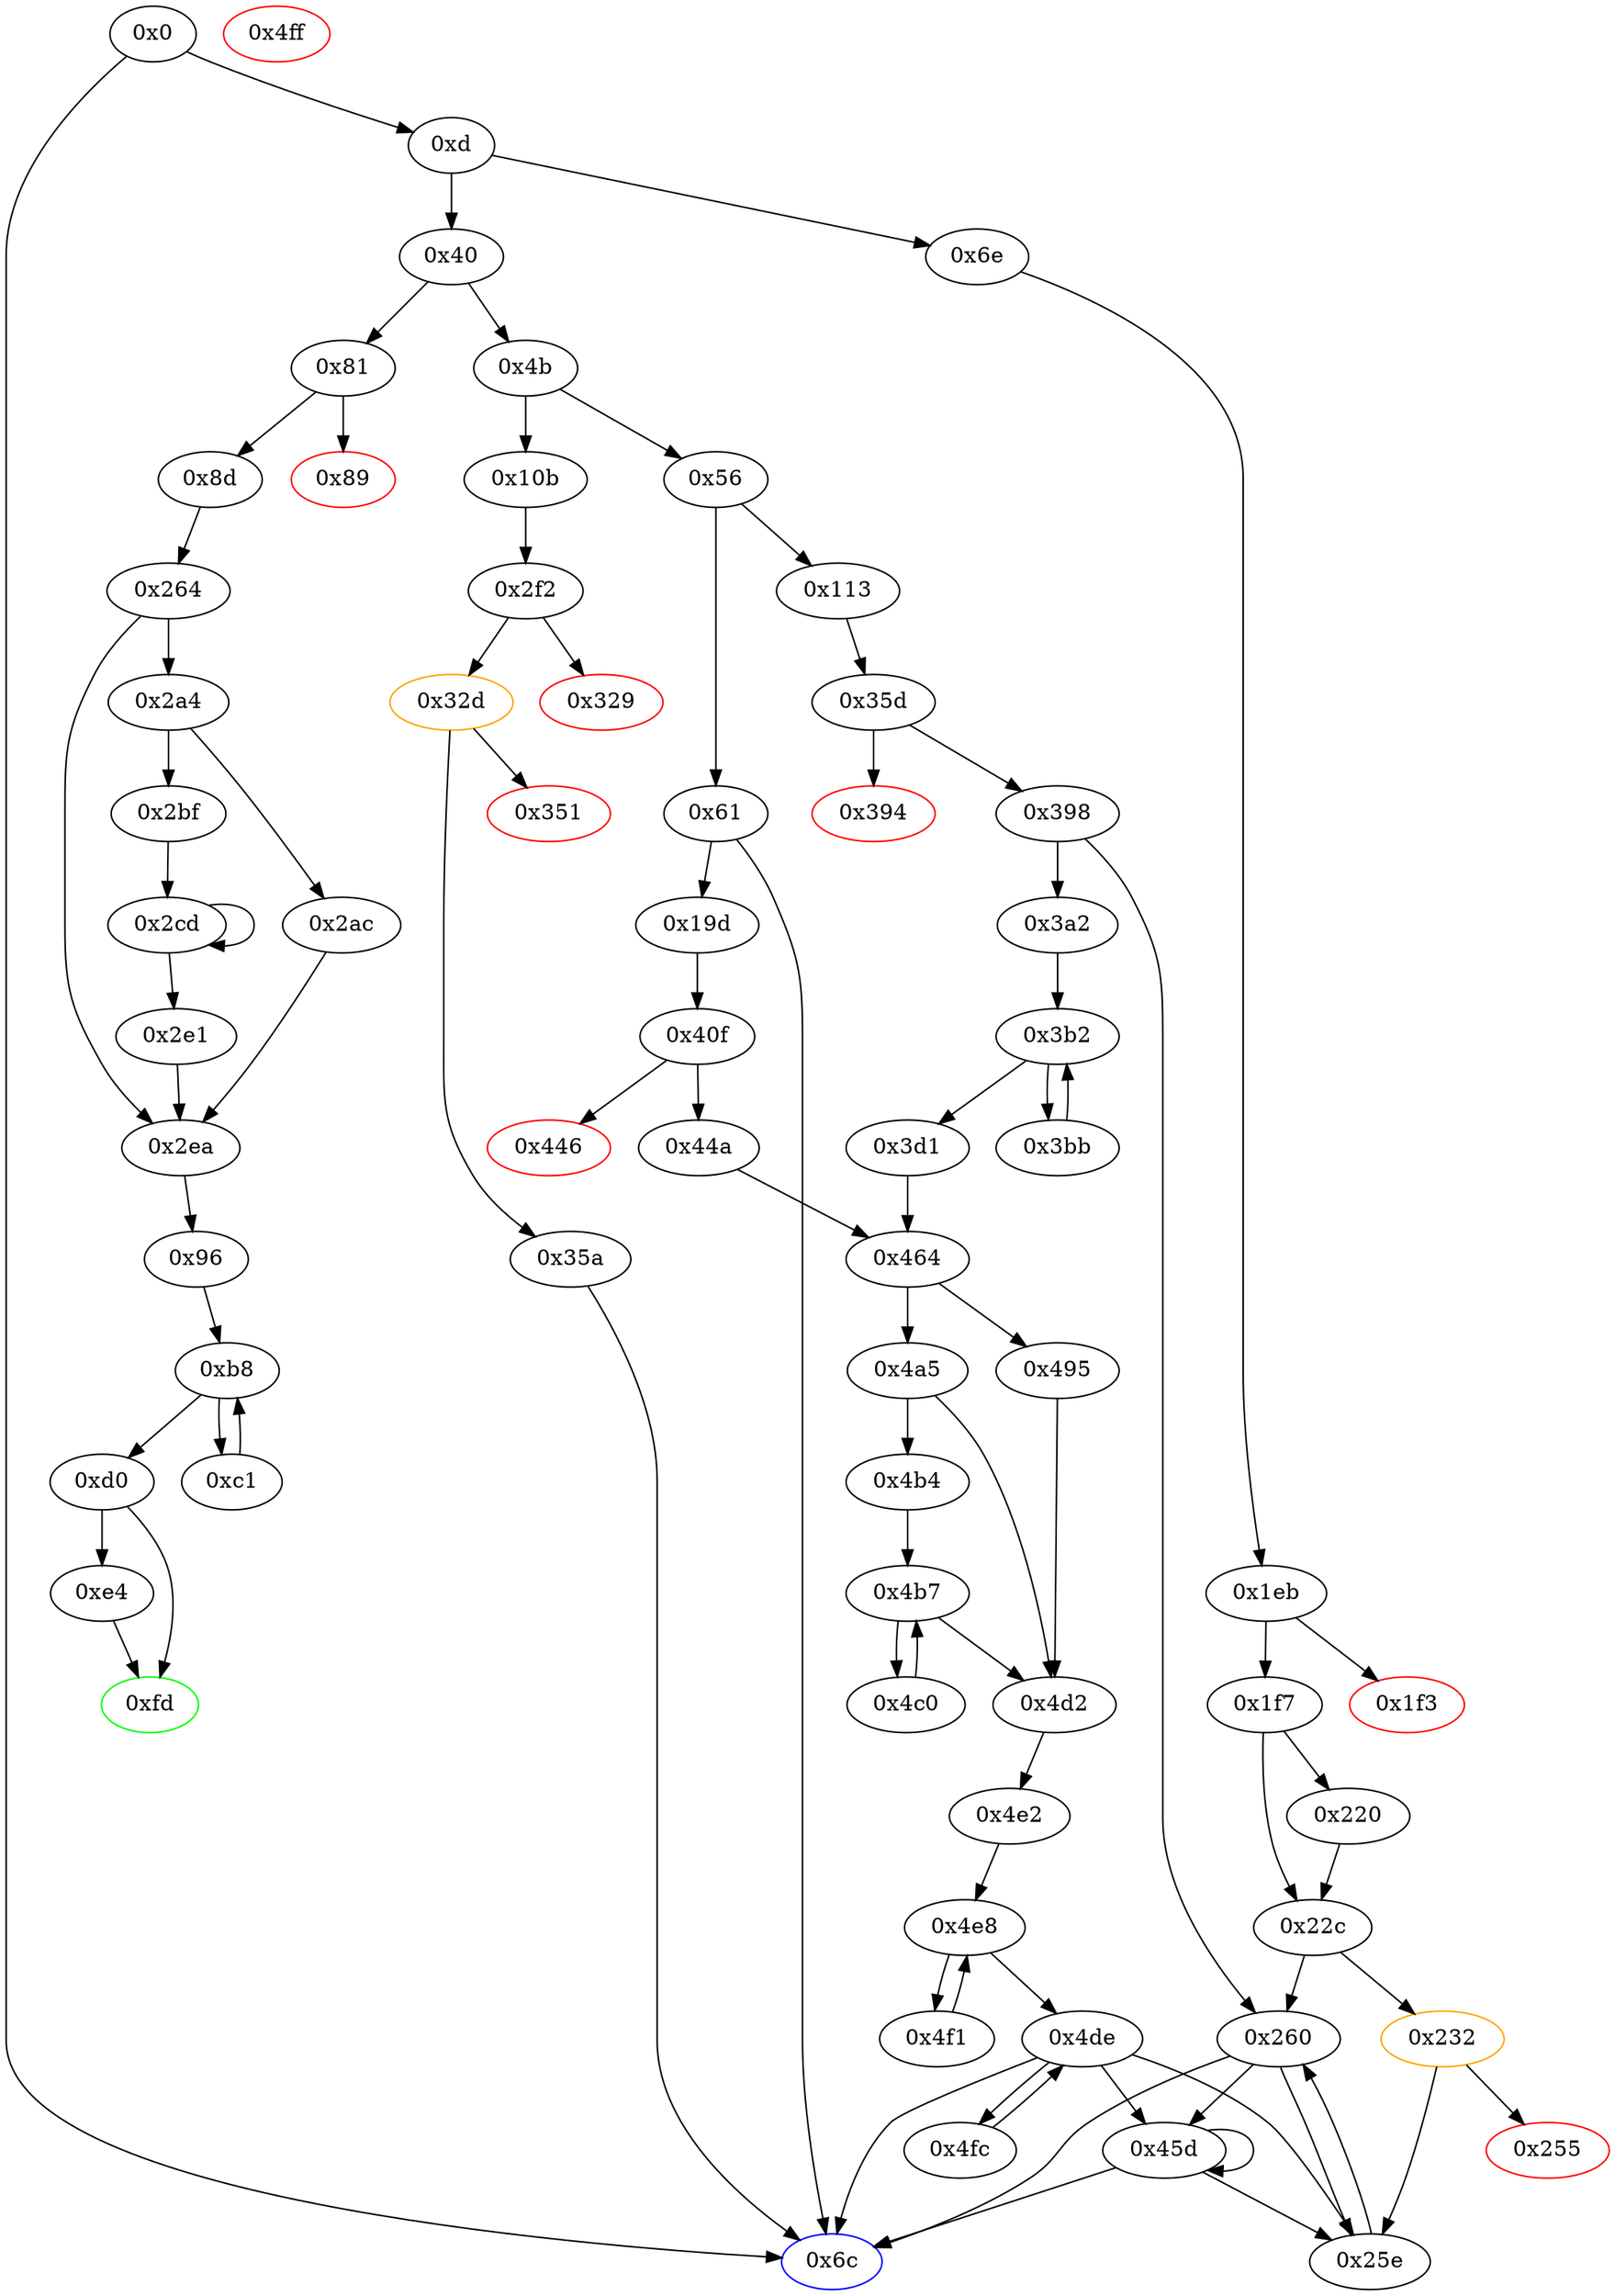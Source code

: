 digraph "" {
"0x35d" [fillcolor=white, id="0x35d", style=filled, tooltip="Block 0x35d\n[0x35d:0x393]\n---\nPredecessors: [0x113]\nSuccessors: [0x394, 0x398]\n---\n0x35d JUMPDEST\n0x35e PUSH1 0x40\n0x360 DUP1\n0x361 MLOAD\n0x362 PUSH13 0x1000000000000000000000000\n0x370 CALLER\n0x371 MUL\n0x372 DUP2\n0x373 MSTORE\n0x374 DUP2\n0x375 MLOAD\n0x376 SWAP1\n0x377 DUP2\n0x378 SWAP1\n0x379 SUB\n0x37a PUSH1 0x14\n0x37c ADD\n0x37d SWAP1\n0x37e SHA3\n0x37f PUSH1 0x0\n0x381 SWAP1\n0x382 DUP2\n0x383 MSTORE\n0x384 PUSH1 0x2\n0x386 PUSH1 0x20\n0x388 MSTORE\n0x389 SHA3\n0x38a SLOAD\n0x38b PUSH1 0xff\n0x38d AND\n0x38e ISZERO\n0x38f ISZERO\n0x390 PUSH2 0x398\n0x393 JUMPI\n---\n0x35d: JUMPDEST \n0x35e: V263 = 0x40\n0x361: V264 = M[0x40]\n0x362: V265 = 0x1000000000000000000000000\n0x370: V266 = CALLER\n0x371: V267 = MUL V266 0x1000000000000000000000000\n0x373: M[V264] = V267\n0x375: V268 = M[0x40]\n0x379: V269 = SUB V264 V268\n0x37a: V270 = 0x14\n0x37c: V271 = ADD 0x14 V269\n0x37e: V272 = SHA3 V268 V271\n0x37f: V273 = 0x0\n0x383: M[0x0] = V272\n0x384: V274 = 0x2\n0x386: V275 = 0x20\n0x388: M[0x20] = 0x2\n0x389: V276 = SHA3 0x0 0x40\n0x38a: V277 = S[V276]\n0x38b: V278 = 0xff\n0x38d: V279 = AND 0xff V277\n0x38e: V280 = ISZERO V279\n0x38f: V281 = ISZERO V280\n0x390: V282 = 0x398\n0x393: JUMPI 0x398 V281\n---\nEntry stack: [V11, 0x6c, V82, V100]\nStack pops: 0\nStack additions: []\nExit stack: [V11, 0x6c, V82, V100]\n\nDef sites:\nV11: {0xd.0x34}\n0x6c: {0x113.0x135}\nV82: {0x113.0x117}\nV100: {0x113.0x154}\n"];
"0x10b" [fillcolor=white, id="0x10b", style=filled, tooltip="Block 0x10b\n[0x10b:0x112]\n---\nPredecessors: [0x4b]\nSuccessors: [0x2f2]\n---\n0x10b JUMPDEST\n0x10c PUSH2 0x6c\n0x10f PUSH2 0x2f2\n0x112 JUMP\n---\n0x10b: JUMPDEST \n0x10c: V79 = 0x6c\n0x10f: V80 = 0x2f2\n0x112: JUMP 0x2f2\n---\nEntry stack: [V11]\nStack pops: 0\nStack additions: [0x6c]\nExit stack: [V11, 0x6c]\n\nDef sites:\nV11: {0xd.0x34}\n"];
"0x25e" [fillcolor=white, id="0x25e", style=filled, tooltip="Block 0x25e\n[0x25e:0x25f]\n---\nPredecessors: [0x232, 0x260, 0x45d, 0x4de]\nSuccessors: [0x260]\n---\n0x25e JUMPDEST\n0x25f POP\n---\n0x25e: JUMPDEST \n---\nEntry stack: [V11, 0x6c, S5, S4, S3, S2, S1, S0]\nStack pops: 1\nStack additions: []\nExit stack: [V11, 0x6c, S5, S4, S3, S2, S1]\n\nDef sites:\nV11: {0xd.0x34}\n0x6c: {0x113.0x135, 0x19d.0x1bf}\nS5: {0x113.0x117, 0x19d.0x1a1}\nS4: {0x113.0x154, 0xd.0x34, 0x19d.0x1df}\nS3: {0x44a.0x44d, 0xd.0x34, 0x19d.0x1bf, 0x6e.0x6f, 0x3d1.0x3fe, 0x113.0x135}\nS2: {0x44a.0x451, 0x19d.0x1bf, 0x19d.0x1a1, 0x6e.0x79, 0x3d1.0x403, 0x113.0x117, 0x113.0x135}\nS1: {0x19d.0x1a1, 0xd.0x34, 0x19d.0x1df, 0x6e.0x7c, 0x113.0x154, 0x113.0x117, 0x4d2.0x4d4}\nS0: {0x19d.0x1df, 0x19d.0x1a1, 0x3d1.0x403, 0x113.0x154, 0x232.0x24e, 0x113.0x117, 0x44a.0x451, 0xd.0x34, 0x464.0x48b}\n"];
"0xd0" [fillcolor=white, id="0xd0", style=filled, tooltip="Block 0xd0\n[0xd0:0xe3]\n---\nPredecessors: [0xb8]\nSuccessors: [0xe4, 0xfd]\n---\n0xd0 JUMPDEST\n0xd1 POP\n0xd2 POP\n0xd3 POP\n0xd4 POP\n0xd5 SWAP1\n0xd6 POP\n0xd7 SWAP1\n0xd8 DUP2\n0xd9 ADD\n0xda SWAP1\n0xdb PUSH1 0x1f\n0xdd AND\n0xde DUP1\n0xdf ISZERO\n0xe0 PUSH2 0xfd\n0xe3 JUMPI\n---\n0xd0: JUMPDEST \n0xd9: V59 = ADD V46 V47\n0xdb: V60 = 0x1f\n0xdd: V61 = AND 0x1f V46\n0xdf: V62 = ISZERO V61\n0xe0: V63 = 0xfd\n0xe3: JUMPI 0xfd V62\n---\nEntry stack: [V11, 0x96, V177, V42, V42, V47, V48, V46, V46, V47, V48, S0]\nStack pops: 7\nStack additions: [V59, V61]\nExit stack: [V11, 0x96, V177, V42, V42, V59, V61]\n\nDef sites:\nV11: {0xd.0x34}\n0x96: {0x8d.0x8f}\nV177: {0x264.0x26c}\nV42: {0x96.0x9a}\nV42: {0x96.0x9a}\nV47: {0x96.0xae}\nV48: {0x96.0xb1}\nV46: {0x96.0xa7}\nV46: {0x96.0xa7}\nV47: {0x96.0xae}\nV48: {0x96.0xb1}\nS0: {0xc1.0xcb, 0x96.0xb6}\n"];
"0x4b4" [fillcolor=white, id="0x4b4", style=filled, tooltip="Block 0x4b4\n[0x4b4:0x4b6]\n---\nPredecessors: [0x4a5]\nSuccessors: [0x4b7]\n---\n0x4b4 SWAP2\n0x4b5 DUP3\n0x4b6 ADD\n---\n0x4b6: V392 = ADD S0 S2\n---\nEntry stack: [V11, 0x6c, S7, S6, {0x25e, 0x45d}, 0x0, V376, S2, V371, S0]\nStack pops: 3\nStack additions: [S0, S1, V392]\nExit stack: [V11, 0x6c, S7, S6, {0x25e, 0x45d}, 0x0, V376, S0, V371, V392]\n\nDef sites:\nV11: {0xd.0x34}\n0x6c: {0x113.0x135, 0x19d.0x1bf}\nS7: {0x113.0x117, 0x19d.0x1a1}\nS6: {0x113.0x154, 0x19d.0x1df}\n{0x25e, 0x45d}: {0x3d1.0x3fe, 0x44a.0x44d}\n0x0: {0x3d1.0x403, 0x44a.0x451}\nV376: {0x464.0x48b}\nS2: {0x3d1.0x3fd, 0x44a.0x44c}\nV371: {0x464.0x481}\nS0: {0x3d1.0x409, 0x44a.0x457}\n"];
"0x2bf" [fillcolor=white, id="0x2bf", style=filled, tooltip="Block 0x2bf\n[0x2bf:0x2cc]\n---\nPredecessors: [0x2a4]\nSuccessors: [0x2cd]\n---\n0x2bf JUMPDEST\n0x2c0 DUP3\n0x2c1 ADD\n0x2c2 SWAP2\n0x2c3 SWAP1\n0x2c4 PUSH1 0x0\n0x2c6 MSTORE\n0x2c7 PUSH1 0x20\n0x2c9 PUSH1 0x0\n0x2cb SHA3\n0x2cc SWAP1\n---\n0x2bf: JUMPDEST \n0x2c1: V209 = ADD V196 V189\n0x2c4: V210 = 0x0\n0x2c6: M[0x0] = 0x0\n0x2c7: V211 = 0x20\n0x2c9: V212 = 0x0\n0x2cb: V213 = SHA3 0x0 0x20\n---\nEntry stack: [V11, 0x96, V177, 0x0, V189, V196, 0x0, V189]\nStack pops: 3\nStack additions: [V209, V213, S2]\nExit stack: [V11, 0x96, V177, 0x0, V189, V209, V213, V196]\n\nDef sites:\nV11: {0xd.0x34}\n0x96: {0x8d.0x8f}\nV177: {0x264.0x26c}\n0x0: {0x264.0x265}\nV189: {0x264.0x284}\nV196: {0x264.0x29b}\n0x0: {0x264.0x265}\nV189: {0x264.0x284}\n"];
"0x19d" [fillcolor=white, id="0x19d", style=filled, tooltip="Block 0x19d\n[0x19d:0x1ea]\n---\nPredecessors: [0x61]\nSuccessors: [0x40f]\n---\n0x19d JUMPDEST\n0x19e PUSH1 0x40\n0x1a0 DUP1\n0x1a1 MLOAD\n0x1a2 PUSH1 0x20\n0x1a4 PUSH1 0x4\n0x1a6 DUP1\n0x1a7 CALLDATALOAD\n0x1a8 DUP1\n0x1a9 DUP3\n0x1aa ADD\n0x1ab CALLDATALOAD\n0x1ac PUSH1 0x1f\n0x1ae DUP2\n0x1af ADD\n0x1b0 DUP5\n0x1b1 SWAP1\n0x1b2 DIV\n0x1b3 DUP5\n0x1b4 MUL\n0x1b5 DUP6\n0x1b6 ADD\n0x1b7 DUP5\n0x1b8 ADD\n0x1b9 SWAP1\n0x1ba SWAP6\n0x1bb MSTORE\n0x1bc DUP5\n0x1bd DUP5\n0x1be MSTORE\n0x1bf PUSH2 0x6c\n0x1c2 SWAP5\n0x1c3 CALLDATASIZE\n0x1c4 SWAP5\n0x1c5 SWAP3\n0x1c6 SWAP4\n0x1c7 PUSH1 0x24\n0x1c9 SWAP4\n0x1ca SWAP3\n0x1cb DUP5\n0x1cc ADD\n0x1cd SWAP2\n0x1ce SWAP1\n0x1cf DUP2\n0x1d0 SWAP1\n0x1d1 DUP5\n0x1d2 ADD\n0x1d3 DUP4\n0x1d4 DUP3\n0x1d5 DUP1\n0x1d6 DUP3\n0x1d7 DUP5\n0x1d8 CALLDATACOPY\n0x1d9 POP\n0x1da SWAP5\n0x1db SWAP8\n0x1dc POP\n0x1dd POP\n0x1de SWAP4\n0x1df CALLDATALOAD\n0x1e0 SWAP5\n0x1e1 POP\n0x1e2 PUSH2 0x40f\n0x1e5 SWAP4\n0x1e6 POP\n0x1e7 POP\n0x1e8 POP\n0x1e9 POP\n0x1ea JUMP\n---\n0x19d: JUMPDEST \n0x19e: V115 = 0x40\n0x1a1: V116 = M[0x40]\n0x1a2: V117 = 0x20\n0x1a4: V118 = 0x4\n0x1a7: V119 = CALLDATALOAD 0x4\n0x1aa: V120 = ADD 0x4 V119\n0x1ab: V121 = CALLDATALOAD V120\n0x1ac: V122 = 0x1f\n0x1af: V123 = ADD V121 0x1f\n0x1b2: V124 = DIV V123 0x20\n0x1b4: V125 = MUL 0x20 V124\n0x1b6: V126 = ADD V116 V125\n0x1b8: V127 = ADD 0x20 V126\n0x1bb: M[0x40] = V127\n0x1be: M[V116] = V121\n0x1bf: V128 = 0x6c\n0x1c3: V129 = CALLDATASIZE\n0x1c7: V130 = 0x24\n0x1cc: V131 = ADD 0x24 V119\n0x1d2: V132 = ADD V116 0x20\n0x1d8: CALLDATACOPY V132 V131 V121\n0x1df: V133 = CALLDATALOAD 0x24\n0x1e2: V134 = 0x40f\n0x1ea: JUMP 0x40f\n---\nEntry stack: [V11]\nStack pops: 0\nStack additions: [0x6c, V116, V133]\nExit stack: [V11, 0x6c, V116, V133]\n\nDef sites:\nV11: {0xd.0x34}\n"];
"0x4c0" [fillcolor=white, id="0x4c0", style=filled, tooltip="Block 0x4c0\n[0x4c0:0x4d1]\n---\nPredecessors: [0x4b7]\nSuccessors: [0x4b7]\n---\n0x4c0 DUP3\n0x4c1 MLOAD\n0x4c2 DUP3\n0x4c3 SSTORE\n0x4c4 SWAP2\n0x4c5 PUSH1 0x20\n0x4c7 ADD\n0x4c8 SWAP2\n0x4c9 SWAP1\n0x4ca PUSH1 0x1\n0x4cc ADD\n0x4cd SWAP1\n0x4ce PUSH2 0x4b7\n0x4d1 JUMP\n---\n0x4c1: V396 = M[S2]\n0x4c3: S[S1] = V396\n0x4c5: V397 = 0x20\n0x4c7: V398 = ADD 0x20 S2\n0x4ca: V399 = 0x1\n0x4cc: V400 = ADD 0x1 S1\n0x4ce: V401 = 0x4b7\n0x4d1: JUMP 0x4b7\n---\nEntry stack: [V11, 0x6c, S7, S6, {0x25e, 0x45d}, 0x0, V376, S2, S1, V392]\nStack pops: 3\nStack additions: [V398, V400, S0]\nExit stack: [V11, 0x6c, S7, S6, {0x25e, 0x45d}, 0x0, V376, V398, V400, V392]\n\nDef sites:\nV11: {0xd.0x34}\n0x6c: {0x113.0x135, 0x19d.0x1bf}\nS7: {0x113.0x117, 0x19d.0x1a1}\nS6: {0x113.0x154, 0x19d.0x1df}\n{0x25e, 0x45d}: {0x3d1.0x3fe, 0x44a.0x44d}\n0x0: {0x3d1.0x403, 0x44a.0x451}\nV376: {0x464.0x48b}\nS2: {0x3d1.0x409, 0x4c0.0x4c7, 0x44a.0x457}\nS1: {0x4c0.0x4cc, 0x464.0x481}\nV392: {0x4b4.0x4b6}\n"];
"0x2ac" [fillcolor=white, id="0x2ac", style=filled, tooltip="Block 0x2ac\n[0x2ac:0x2be]\n---\nPredecessors: [0x2a4]\nSuccessors: [0x2ea]\n---\n0x2ac PUSH2 0x100\n0x2af DUP1\n0x2b0 DUP4\n0x2b1 SLOAD\n0x2b2 DIV\n0x2b3 MUL\n0x2b4 DUP4\n0x2b5 MSTORE\n0x2b6 SWAP2\n0x2b7 PUSH1 0x20\n0x2b9 ADD\n0x2ba SWAP2\n0x2bb PUSH2 0x2ea\n0x2be JUMP\n---\n0x2ac: V202 = 0x100\n0x2b1: V203 = S[0x0]\n0x2b2: V204 = DIV V203 0x100\n0x2b3: V205 = MUL V204 0x100\n0x2b5: M[V196] = V205\n0x2b7: V206 = 0x20\n0x2b9: V207 = ADD 0x20 V196\n0x2bb: V208 = 0x2ea\n0x2be: JUMP 0x2ea\n---\nEntry stack: [V11, 0x96, V177, 0x0, V189, V196, 0x0, V189]\nStack pops: 3\nStack additions: [V207, S1, S0]\nExit stack: [V11, 0x96, V177, 0x0, V189, V207, 0x0, V189]\n\nDef sites:\nV11: {0xd.0x34}\n0x96: {0x8d.0x8f}\nV177: {0x264.0x26c}\n0x0: {0x264.0x265}\nV189: {0x264.0x284}\nV196: {0x264.0x29b}\n0x0: {0x264.0x265}\nV189: {0x264.0x284}\n"];
"0x4b" [fillcolor=white, id="0x4b", style=filled, tooltip="Block 0x4b\n[0x4b:0x55]\n---\nPredecessors: [0x40]\nSuccessors: [0x56, 0x10b]\n---\n0x4b DUP1\n0x4c PUSH4 0xbedf0f4a\n0x51 EQ\n0x52 PUSH2 0x10b\n0x55 JUMPI\n---\n0x4c: V18 = 0xbedf0f4a\n0x51: V19 = EQ 0xbedf0f4a V11\n0x52: V20 = 0x10b\n0x55: JUMPI 0x10b V19\n---\nEntry stack: [V11]\nStack pops: 1\nStack additions: [S0]\nExit stack: [V11]\n\nDef sites:\nV11: {0xd.0x34}\n"];
"0x40" [fillcolor=white, id="0x40", style=filled, tooltip="Block 0x40\n[0x40:0x4a]\n---\nPredecessors: [0xd]\nSuccessors: [0x4b, 0x81]\n---\n0x40 DUP1\n0x41 PUSH4 0x3fad9ae0\n0x46 EQ\n0x47 PUSH2 0x81\n0x4a JUMPI\n---\n0x41: V15 = 0x3fad9ae0\n0x46: V16 = EQ 0x3fad9ae0 V11\n0x47: V17 = 0x81\n0x4a: JUMPI 0x81 V16\n---\nEntry stack: [V11]\nStack pops: 1\nStack additions: [S0]\nExit stack: [V11]\n\nDef sites:\nV11: {0xd.0x34}\n"];
"0x4e8" [fillcolor=white, id="0x4e8", style=filled, tooltip="Block 0x4e8\n[0x4e8:0x4f0]\n---\nPredecessors: [0x4e2, 0x4f1]\nSuccessors: [0x4de, 0x4f1]\n---\n0x4e8 JUMPDEST\n0x4e9 DUP1\n0x4ea DUP3\n0x4eb GT\n0x4ec ISZERO\n0x4ed PUSH2 0x4de\n0x4f0 JUMPI\n---\n0x4e8: JUMPDEST \n0x4eb: V405 = GT V376 S0\n0x4ec: V406 = ISZERO V405\n0x4ed: V407 = 0x4de\n0x4f0: JUMPI 0x4de V406\n---\nEntry stack: [V11, 0x6c, S7, S6, {0x25e, 0x45d}, 0x0, 0x4de, 0x4fc, V376, S0]\nStack pops: 2\nStack additions: [S1, S0]\nExit stack: [V11, 0x6c, S7, S6, {0x25e, 0x45d}, 0x0, 0x4de, 0x4fc, V376, S0]\n\nDef sites:\nV11: {0xd.0x34}\n0x6c: {0x113.0x135, 0x19d.0x1bf}\nS7: {0x113.0x117, 0x19d.0x1a1}\nS6: {0x113.0x154, 0x19d.0x1df}\n{0x25e, 0x45d}: {0x3d1.0x3fe, 0x44a.0x44d}\n0x0: {0x3d1.0x403, 0x44a.0x451}\n0x4de: {0x4d2.0x4d4}\n0x4fc: {0x4e2.0x4e3}\nV376: {0x464.0x48b}\nS0: {0x4f1.0x4f7, 0x4c0.0x4cc, 0x464.0x481}\n"];
"0x6c" [color=blue, fillcolor=white, id="0x6c", style=filled, tooltip="Block 0x6c\n[0x6c:0x6d]\n---\nPredecessors: [0x0, 0x61, 0x260, 0x35a, 0x45d, 0x4de]\nSuccessors: []\n---\n0x6c JUMPDEST\n0x6d STOP\n---\n0x6c: JUMPDEST \n0x6d: STOP \n---\nEntry stack: [V11, 0x6c, S5, S4, S3, S2, S1, S0]\nStack pops: 0\nStack additions: []\nExit stack: [V11, 0x6c, S5, S4, S3, S2, S1, S0]\n\nDef sites:\nV11: {0xd.0x34}\n0x6c: {0x113.0x135, 0x19d.0x1bf}\nS5: {0x113.0x117, 0x19d.0x1a1}\nS4: {0x113.0x154, 0xd.0x34, 0x19d.0x1df}\nS3: {0x3d1.0x3fe, 0x113.0x135, 0x44a.0x44d, 0xd.0x34, 0x19d.0x1bf}\nS2: {0x44a.0x451, 0x19d.0x1bf, 0x19d.0x1a1, 0x3d1.0x403, 0x113.0x117, 0x113.0x135}\nS1: {0x19d.0x1a1, 0xd.0x34, 0x19d.0x1df, 0x113.0x154, 0x113.0x117, 0x4d2.0x4d4}\nS0: {0x44a.0x451, 0xd.0x34, 0x19d.0x1df, 0x19d.0x1a1, 0x3d1.0x403, 0x113.0x154, 0x464.0x48b}\n"];
"0x4ff" [color=red, fillcolor=white, id="0x4ff", style=filled, tooltip="Block 0x4ff\n[0x4ff:0x52a]\n---\nPredecessors: []\nSuccessors: []\n---\n0x4ff STOP\n0x500 LOG1\n0x501 PUSH6 0x627a7a723058\n0x508 SHA3\n0x509 CALLDATALOAD\n0x50a PUSH29 0x39c3ee392844708f36c20f009049515fcbb1300ae339cffe948192b4\n0x528 SWAP8\n0x529 STOP\n0x52a MISSING 0x29\n---\n0x4ff: STOP \n0x500: LOG S0 S1 S2\n0x501: V412 = 0x627a7a723058\n0x508: V413 = SHA3 0x627a7a723058 S3\n0x509: V414 = CALLDATALOAD V413\n0x50a: V415 = 0x39c3ee392844708f36c20f009049515fcbb1300ae339cffe948192b4\n0x529: STOP \n0x52a: MISSING 0x29\n---\nEntry stack: []\nStack pops: 0\nStack additions: [S10, V414, S4, S5, S6, S7, S8, S9, 0x39c3ee392844708f36c20f009049515fcbb1300ae339cffe948192b4]\nExit stack: []\n\nDef sites:\n"];
"0x89" [color=red, fillcolor=white, id="0x89", style=filled, tooltip="Block 0x89\n[0x89:0x8c]\n---\nPredecessors: [0x81]\nSuccessors: []\n---\n0x89 PUSH1 0x0\n0x8b DUP1\n0x8c REVERT\n---\n0x89: V38 = 0x0\n0x8c: REVERT 0x0 0x0\n---\nEntry stack: [V11, V35]\nStack pops: 0\nStack additions: []\nExit stack: [V11, V35]\n\nDef sites:\nV11: {0xd.0x34}\nV35: {0x81.0x82}\n"];
"0x22c" [fillcolor=white, id="0x22c", style=filled, tooltip="Block 0x22c\n[0x22c:0x231]\n---\nPredecessors: [0x1f7, 0x220]\nSuccessors: [0x232, 0x260]\n---\n0x22c JUMPDEST\n0x22d ISZERO\n0x22e PUSH2 0x260\n0x231 JUMPI\n---\n0x22c: JUMPDEST \n0x22d: V155 = ISZERO S0\n0x22e: V156 = 0x260\n0x231: JUMPI 0x260 V155\n---\nEntry stack: [V11, 0x6c, V31, V33, S0]\nStack pops: 1\nStack additions: []\nExit stack: [V11, 0x6c, V31, V33]\n\nDef sites:\nV11: {0xd.0x34}\n0x6c: {0x6e.0x6f}\nV31: {0x6e.0x79}\nV33: {0x6e.0x7c}\nS0: {0x220.0x22b, 0x1f7.0x212}\n"];
"0x3bb" [fillcolor=white, id="0x3bb", style=filled, tooltip="Block 0x3bb\n[0x3bb:0x3d0]\n---\nPredecessors: [0x3b2]\nSuccessors: [0x3b2]\n---\n0x3bb DUP1\n0x3bc MLOAD\n0x3bd DUP3\n0x3be MSTORE\n0x3bf PUSH1 0x1f\n0x3c1 NOT\n0x3c2 SWAP1\n0x3c3 SWAP3\n0x3c4 ADD\n0x3c5 SWAP2\n0x3c6 PUSH1 0x20\n0x3c8 SWAP2\n0x3c9 DUP3\n0x3ca ADD\n0x3cb SWAP2\n0x3cc ADD\n0x3cd PUSH2 0x3b2\n0x3d0 JUMP\n---\n0x3bc: V297 = M[S0]\n0x3be: M[S1] = V297\n0x3bf: V298 = 0x1f\n0x3c1: V299 = NOT 0x1f\n0x3c4: V300 = ADD S2 0xffffffffffffffffffffffffffffffffffffffffffffffffffffffffffffffe0\n0x3c6: V301 = 0x20\n0x3ca: V302 = ADD 0x20 S1\n0x3cc: V303 = ADD 0x20 S0\n0x3cd: V304 = 0x3b2\n0x3d0: JUMP 0x3b2\n---\nEntry stack: [V11, 0x6c, V82, V100, V100, V290, V290, V293, V291, S2, S1, S0]\nStack pops: 3\nStack additions: [V300, V302, V303]\nExit stack: [V11, 0x6c, V82, V100, V100, V290, V290, V293, V291, V300, V302, V303]\n\nDef sites:\nV11: {0xd.0x34}\n0x6c: {0x113.0x135}\nV82: {0x113.0x117}\nV100: {0x113.0x154}\nV100: {0x113.0x154}\nV290: {0x3a2.0x3a5}\nV290: {0x3a2.0x3a5}\nV293: {0x3a2.0x3ad}\nV291: {0x3a2.0x3a9}\nS2: {0x3bb.0x3c4, 0x3a2.0x3a9}\nS1: {0x3bb.0x3ca, 0x3a2.0x3a5}\nS0: {0x3bb.0x3cc, 0x3a2.0x3ad}\n"];
"0x1f7" [fillcolor=white, id="0x1f7", style=filled, tooltip="Block 0x1f7\n[0x1f7:0x21f]\n---\nPredecessors: [0x1eb]\nSuccessors: [0x220, 0x22c]\n---\n0x1f7 JUMPDEST\n0x1f8 DUP2\n0x1f9 DUP2\n0x1fa PUSH1 0x40\n0x1fc MLOAD\n0x1fd DUP1\n0x1fe DUP4\n0x1ff DUP4\n0x200 DUP1\n0x201 DUP3\n0x202 DUP5\n0x203 CALLDATACOPY\n0x204 PUSH1 0x40\n0x206 MLOAD\n0x207 SWAP3\n0x208 ADD\n0x209 DUP3\n0x20a SWAP1\n0x20b SUB\n0x20c SWAP1\n0x20d SWAP2\n0x20e SHA3\n0x20f PUSH1 0x1\n0x211 SLOAD\n0x212 EQ\n0x213 SWAP4\n0x214 POP\n0x215 POP\n0x216 DUP3\n0x217 ISZERO\n0x218 SWAP2\n0x219 POP\n0x21a PUSH2 0x22c\n0x21d SWAP1\n0x21e POP\n0x21f JUMPI\n---\n0x1f7: JUMPDEST \n0x1fa: V140 = 0x40\n0x1fc: V141 = M[0x40]\n0x203: CALLDATACOPY V141 V31 V33\n0x204: V142 = 0x40\n0x206: V143 = M[0x40]\n0x208: V144 = ADD V141 V33\n0x20b: V145 = SUB V144 V143\n0x20e: V146 = SHA3 V143 V145\n0x20f: V147 = 0x1\n0x211: V148 = S[0x1]\n0x212: V149 = EQ V148 V146\n0x217: V150 = ISZERO V149\n0x21a: V151 = 0x22c\n0x21f: JUMPI 0x22c V150\n---\nEntry stack: [V11, 0x6c, V31, V33]\nStack pops: 2\nStack additions: [S1, S0, V149]\nExit stack: [V11, 0x6c, V31, V33, V149]\n\nDef sites:\nV11: {0xd.0x34}\n0x6c: {0x6e.0x6f}\nV31: {0x6e.0x79}\nV33: {0x6e.0x7c}\n"];
"0x220" [fillcolor=white, id="0x220", style=filled, tooltip="Block 0x220\n[0x220:0x22b]\n---\nPredecessors: [0x1f7]\nSuccessors: [0x22c]\n---\n0x220 POP\n0x221 PUSH8 0x58d15e176280000\n0x22a CALLVALUE\n0x22b GT\n---\n0x221: V152 = 0x58d15e176280000\n0x22a: V153 = CALLVALUE\n0x22b: V154 = GT V153 0x58d15e176280000\n---\nEntry stack: [V11, 0x6c, V31, V33, V149]\nStack pops: 1\nStack additions: [V154]\nExit stack: [V11, 0x6c, V31, V33, V154]\n\nDef sites:\nV11: {0xd.0x34}\n0x6c: {0x6e.0x6f}\nV31: {0x6e.0x79}\nV33: {0x6e.0x7c}\nV149: {0x1f7.0x212}\n"];
"0x3d1" [fillcolor=white, id="0x3d1", style=filled, tooltip="Block 0x3d1\n[0x3d1:0x40e]\n---\nPredecessors: [0x3b2]\nSuccessors: [0x464]\n---\n0x3d1 JUMPDEST\n0x3d2 MLOAD\n0x3d3 DUP2\n0x3d4 MLOAD\n0x3d5 PUSH1 0x20\n0x3d7 SWAP4\n0x3d8 DUP5\n0x3d9 SUB\n0x3da PUSH2 0x100\n0x3dd EXP\n0x3de PUSH1 0x0\n0x3e0 NOT\n0x3e1 ADD\n0x3e2 DUP1\n0x3e3 NOT\n0x3e4 SWAP1\n0x3e5 SWAP3\n0x3e6 AND\n0x3e7 SWAP2\n0x3e8 AND\n0x3e9 OR\n0x3ea SWAP1\n0x3eb MSTORE\n0x3ec PUSH1 0x40\n0x3ee MLOAD\n0x3ef SWAP2\n0x3f0 SWAP1\n0x3f1 SWAP4\n0x3f2 ADD\n0x3f3 DUP2\n0x3f4 SWAP1\n0x3f5 SUB\n0x3f6 SWAP1\n0x3f7 SHA3\n0x3f8 PUSH1 0x1\n0x3fa SSTORE\n0x3fb POP\n0x3fc DUP5\n0x3fd MLOAD\n0x3fe PUSH2 0x25e\n0x401 SWAP4\n0x402 POP\n0x403 PUSH1 0x0\n0x405 SWAP3\n0x406 POP\n0x407 SWAP1\n0x408 DUP6\n0x409 ADD\n0x40a SWAP1\n0x40b PUSH2 0x464\n0x40e JUMP\n---\n0x3d1: JUMPDEST \n0x3d2: V305 = M[S0]\n0x3d4: V306 = M[S1]\n0x3d5: V307 = 0x20\n0x3d9: V308 = SUB 0x20 S2\n0x3da: V309 = 0x100\n0x3dd: V310 = EXP 0x100 V308\n0x3de: V311 = 0x0\n0x3e0: V312 = NOT 0x0\n0x3e1: V313 = ADD 0xffffffffffffffffffffffffffffffffffffffffffffffffffffffffffffffff V310\n0x3e3: V314 = NOT V313\n0x3e6: V315 = AND V305 V314\n0x3e8: V316 = AND V313 V306\n0x3e9: V317 = OR V316 V315\n0x3eb: M[S1] = V317\n0x3ec: V318 = 0x40\n0x3ee: V319 = M[0x40]\n0x3f2: V320 = ADD V290 V291\n0x3f5: V321 = SUB V320 V319\n0x3f7: V322 = SHA3 V319 V321\n0x3f8: V323 = 0x1\n0x3fa: S[0x1] = V322\n0x3fd: V324 = M[V82]\n0x3fe: V325 = 0x25e\n0x403: V326 = 0x0\n0x409: V327 = ADD V82 0x20\n0x40b: V328 = 0x464\n0x40e: JUMP 0x464\n---\nEntry stack: [V11, 0x6c, V82, V100, V100, V290, V290, V293, V291, S2, S1, S0]\nStack pops: 10\nStack additions: [S9, S8, 0x25e, 0x0, V327, V324]\nExit stack: [V11, 0x6c, V82, V100, 0x25e, 0x0, V327, V324]\n\nDef sites:\nV11: {0xd.0x34}\n0x6c: {0x113.0x135}\nV82: {0x113.0x117}\nV100: {0x113.0x154}\nV100: {0x113.0x154}\nV290: {0x3a2.0x3a5}\nV290: {0x3a2.0x3a5}\nV293: {0x3a2.0x3ad}\nV291: {0x3a2.0x3a9}\nS2: {0x3bb.0x3c4, 0x3a2.0x3a9}\nS1: {0x3bb.0x3ca, 0x3a2.0x3a5}\nS0: {0x3bb.0x3cc, 0x3a2.0x3ad}\n"];
"0x32d" [color=orange, fillcolor=white, id="0x32d", style=filled, tooltip="Block 0x32d\n[0x32d:0x350]\n---\nPredecessors: [0x2f2]\nSuccessors: [0x351, 0x35a]\n---\n0x32d JUMPDEST\n0x32e PUSH1 0x40\n0x330 MLOAD\n0x331 CALLER\n0x332 SWAP1\n0x333 ADDRESS\n0x334 BALANCE\n0x335 DUP1\n0x336 ISZERO\n0x337 PUSH2 0x8fc\n0x33a MUL\n0x33b SWAP2\n0x33c PUSH1 0x0\n0x33e DUP2\n0x33f DUP2\n0x340 DUP2\n0x341 DUP6\n0x342 DUP9\n0x343 DUP9\n0x344 CALL\n0x345 SWAP4\n0x346 POP\n0x347 POP\n0x348 POP\n0x349 POP\n0x34a ISZERO\n0x34b DUP1\n0x34c ISZERO\n0x34d PUSH2 0x35a\n0x350 JUMPI\n---\n0x32d: JUMPDEST \n0x32e: V246 = 0x40\n0x330: V247 = M[0x40]\n0x331: V248 = CALLER\n0x333: V249 = ADDRESS\n0x334: V250 = BALANCE V249\n0x336: V251 = ISZERO V250\n0x337: V252 = 0x8fc\n0x33a: V253 = MUL 0x8fc V251\n0x33c: V254 = 0x0\n0x344: V255 = CALL V253 V248 V250 V247 0x0 V247 0x0\n0x34a: V256 = ISZERO V255\n0x34c: V257 = ISZERO V256\n0x34d: V258 = 0x35a\n0x350: JUMPI 0x35a V257\n---\nEntry stack: [V11, 0x6c]\nStack pops: 0\nStack additions: [V256]\nExit stack: [V11, 0x6c, V256]\n\nDef sites:\nV11: {0xd.0x34}\n0x6c: {0x10b.0x10c}\n"];
"0x44a" [fillcolor=white, id="0x44a", style=filled, tooltip="Block 0x44a\n[0x44a:0x45c]\n---\nPredecessors: [0x40f]\nSuccessors: [0x464]\n---\n0x44a JUMPDEST\n0x44b DUP2\n0x44c MLOAD\n0x44d PUSH2 0x45d\n0x450 SWAP1\n0x451 PUSH1 0x0\n0x453 SWAP1\n0x454 PUSH1 0x20\n0x456 DUP6\n0x457 ADD\n0x458 SWAP1\n0x459 PUSH2 0x464\n0x45c JUMP\n---\n0x44a: JUMPDEST \n0x44c: V350 = M[V116]\n0x44d: V351 = 0x45d\n0x451: V352 = 0x0\n0x454: V353 = 0x20\n0x457: V354 = ADD V116 0x20\n0x459: V355 = 0x464\n0x45c: JUMP 0x464\n---\nEntry stack: [V11, 0x6c, V116, V133]\nStack pops: 2\nStack additions: [S1, S0, 0x45d, 0x0, V354, V350]\nExit stack: [V11, 0x6c, V116, V133, 0x45d, 0x0, V354, V350]\n\nDef sites:\nV11: {0xd.0x34}\n0x6c: {0x19d.0x1bf}\nV116: {0x19d.0x1a1}\nV133: {0x19d.0x1df}\n"];
"0x1eb" [fillcolor=white, id="0x1eb", style=filled, tooltip="Block 0x1eb\n[0x1eb:0x1f2]\n---\nPredecessors: [0x6e]\nSuccessors: [0x1f3, 0x1f7]\n---\n0x1eb JUMPDEST\n0x1ec CALLER\n0x1ed ORIGIN\n0x1ee EQ\n0x1ef PUSH2 0x1f7\n0x1f2 JUMPI\n---\n0x1eb: JUMPDEST \n0x1ec: V135 = CALLER\n0x1ed: V136 = ORIGIN\n0x1ee: V137 = EQ V136 V135\n0x1ef: V138 = 0x1f7\n0x1f2: JUMPI 0x1f7 V137\n---\nEntry stack: [V11, 0x6c, V31, V33]\nStack pops: 0\nStack additions: []\nExit stack: [V11, 0x6c, V31, V33]\n\nDef sites:\nV11: {0xd.0x34}\n0x6c: {0x6e.0x6f}\nV31: {0x6e.0x79}\nV33: {0x6e.0x7c}\n"];
"0x4f1" [fillcolor=white, id="0x4f1", style=filled, tooltip="Block 0x4f1\n[0x4f1:0x4fb]\n---\nPredecessors: [0x4e8]\nSuccessors: [0x4e8]\n---\n0x4f1 PUSH1 0x0\n0x4f3 DUP2\n0x4f4 SSTORE\n0x4f5 PUSH1 0x1\n0x4f7 ADD\n0x4f8 PUSH2 0x4e8\n0x4fb JUMP\n---\n0x4f1: V408 = 0x0\n0x4f4: S[S0] = 0x0\n0x4f5: V409 = 0x1\n0x4f7: V410 = ADD 0x1 S0\n0x4f8: V411 = 0x4e8\n0x4fb: JUMP 0x4e8\n---\nEntry stack: [V11, 0x6c, S7, S6, {0x25e, 0x45d}, 0x0, 0x4de, 0x4fc, V376, S0]\nStack pops: 1\nStack additions: [V410]\nExit stack: [V11, 0x6c, S7, S6, {0x25e, 0x45d}, 0x0, 0x4de, 0x4fc, V376, V410]\n\nDef sites:\nV11: {0xd.0x34}\n0x6c: {0x113.0x135, 0x19d.0x1bf}\nS7: {0x113.0x117, 0x19d.0x1a1}\nS6: {0x113.0x154, 0x19d.0x1df}\n{0x25e, 0x45d}: {0x3d1.0x3fe, 0x44a.0x44d}\n0x0: {0x3d1.0x403, 0x44a.0x451}\n0x4de: {0x4d2.0x4d4}\n0x4fc: {0x4e2.0x4e3}\nV376: {0x464.0x48b}\nS0: {0x4f1.0x4f7, 0x4c0.0x4cc, 0x464.0x481}\n"];
"0x4fc" [fillcolor=white, id="0x4fc", style=filled, tooltip="Block 0x4fc\n[0x4fc:0x4fe]\n---\nPredecessors: [0x4de]\nSuccessors: [0x4de]\n---\n0x4fc JUMPDEST\n0x4fd SWAP1\n0x4fe JUMP\n---\n0x4fc: JUMPDEST \n0x4fe: JUMP S1\n---\nEntry stack: [V11, 0x6c, S5, S4, {0x6c, 0x25e, 0x45d}, S2, S1, S0]\nStack pops: 2\nStack additions: [S0]\nExit stack: [V11, 0x6c, S5, S4, {0x6c, 0x25e, 0x45d}, S2, S0]\n\nDef sites:\nV11: {0xd.0x34}\n0x6c: {0x113.0x135, 0x19d.0x1bf}\nS5: {0x113.0x117, 0x19d.0x1a1}\nS4: {0x113.0x154, 0xd.0x34, 0x19d.0x1df}\n{0x6c, 0x25e, 0x45d}: {0x3d1.0x3fe, 0x113.0x135, 0x44a.0x44d, 0x19d.0x1bf}\nS2: {0x3d1.0x403, 0x113.0x117, 0x44a.0x451, 0x19d.0x1a1}\nS1: {0x113.0x154, 0x4d2.0x4d4, 0xd.0x34, 0x19d.0x1df}\nS0: {0x3d1.0x403, 0x113.0x117, 0x44a.0x451, 0x19d.0x1a1, 0x464.0x48b}\n"];
"0xd" [fillcolor=white, id="0xd", style=filled, tooltip="Block 0xd\n[0xd:0x3f]\n---\nPredecessors: [0x0]\nSuccessors: [0x40, 0x6e]\n---\n0xd PUSH4 0xffffffff\n0x12 PUSH29 0x100000000000000000000000000000000000000000000000000000000\n0x30 PUSH1 0x0\n0x32 CALLDATALOAD\n0x33 DIV\n0x34 AND\n0x35 PUSH4 0x3853682c\n0x3a DUP2\n0x3b EQ\n0x3c PUSH2 0x6e\n0x3f JUMPI\n---\n0xd: V6 = 0xffffffff\n0x12: V7 = 0x100000000000000000000000000000000000000000000000000000000\n0x30: V8 = 0x0\n0x32: V9 = CALLDATALOAD 0x0\n0x33: V10 = DIV V9 0x100000000000000000000000000000000000000000000000000000000\n0x34: V11 = AND V10 0xffffffff\n0x35: V12 = 0x3853682c\n0x3b: V13 = EQ V11 0x3853682c\n0x3c: V14 = 0x6e\n0x3f: JUMPI 0x6e V13\n---\nEntry stack: []\nStack pops: 0\nStack additions: [V11]\nExit stack: [V11]\n\nDef sites:\n"];
"0x3b2" [fillcolor=white, id="0x3b2", style=filled, tooltip="Block 0x3b2\n[0x3b2:0x3ba]\n---\nPredecessors: [0x3a2, 0x3bb]\nSuccessors: [0x3bb, 0x3d1]\n---\n0x3b2 JUMPDEST\n0x3b3 PUSH1 0x20\n0x3b5 DUP4\n0x3b6 LT\n0x3b7 PUSH2 0x3d1\n0x3ba JUMPI\n---\n0x3b2: JUMPDEST \n0x3b3: V294 = 0x20\n0x3b6: V295 = LT S2 0x20\n0x3b7: V296 = 0x3d1\n0x3ba: JUMPI 0x3d1 V295\n---\nEntry stack: [V11, 0x6c, V82, V100, V100, V290, V290, V293, V291, S2, S1, S0]\nStack pops: 3\nStack additions: [S2, S1, S0]\nExit stack: [V11, 0x6c, V82, V100, V100, V290, V290, V293, V291, S2, S1, S0]\n\nDef sites:\nV11: {0xd.0x34}\n0x6c: {0x113.0x135}\nV82: {0x113.0x117}\nV100: {0x113.0x154}\nV100: {0x113.0x154}\nV290: {0x3a2.0x3a5}\nV290: {0x3a2.0x3a5}\nV293: {0x3a2.0x3ad}\nV291: {0x3a2.0x3a9}\nS2: {0x3bb.0x3c4, 0x3a2.0x3a9}\nS1: {0x3bb.0x3ca, 0x3a2.0x3a5}\nS0: {0x3bb.0x3cc, 0x3a2.0x3ad}\n"];
"0xc1" [fillcolor=white, id="0xc1", style=filled, tooltip="Block 0xc1\n[0xc1:0xcf]\n---\nPredecessors: [0xb8]\nSuccessors: [0xb8]\n---\n0xc1 DUP2\n0xc2 DUP2\n0xc3 ADD\n0xc4 MLOAD\n0xc5 DUP4\n0xc6 DUP3\n0xc7 ADD\n0xc8 MSTORE\n0xc9 PUSH1 0x20\n0xcb ADD\n0xcc PUSH2 0xb8\n0xcf JUMP\n---\n0xc3: V53 = ADD S0 V48\n0xc4: V54 = M[V53]\n0xc7: V55 = ADD S0 V47\n0xc8: M[V55] = V54\n0xc9: V56 = 0x20\n0xcb: V57 = ADD 0x20 S0\n0xcc: V58 = 0xb8\n0xcf: JUMP 0xb8\n---\nEntry stack: [V11, 0x96, V177, V42, V42, V47, V48, V46, V46, V47, V48, S0]\nStack pops: 3\nStack additions: [S2, S1, V57]\nExit stack: [V11, 0x96, V177, V42, V42, V47, V48, V46, V46, V47, V48, V57]\n\nDef sites:\nV11: {0xd.0x34}\n0x96: {0x8d.0x8f}\nV177: {0x264.0x26c}\nV42: {0x96.0x9a}\nV42: {0x96.0x9a}\nV47: {0x96.0xae}\nV48: {0x96.0xb1}\nV46: {0x96.0xa7}\nV46: {0x96.0xa7}\nV47: {0x96.0xae}\nV48: {0x96.0xb1}\nS0: {0xc1.0xcb, 0x96.0xb6}\n"];
"0x260" [fillcolor=white, id="0x260", style=filled, tooltip="Block 0x260\n[0x260:0x263]\n---\nPredecessors: [0x22c, 0x25e, 0x398]\nSuccessors: [0x6c, 0x25e, 0x45d]\n---\n0x260 JUMPDEST\n0x261 POP\n0x262 POP\n0x263 JUMP\n---\n0x260: JUMPDEST \n0x263: JUMP S2\n---\nEntry stack: [V11, 0x6c, S4, S3, S2, S1, S0]\nStack pops: 3\nStack additions: []\nExit stack: [V11, 0x6c, S4, S3]\n\nDef sites:\nV11: {0xd.0x34}\n0x6c: {0x113.0x135, 0x19d.0x1bf}\nS4: {0x113.0x117, 0x19d.0x1a1}\nS3: {0x113.0x154, 0xd.0x34, 0x19d.0x1df}\nS2: {0x44a.0x44d, 0x19d.0x1bf, 0xd.0x34, 0x6e.0x6f, 0x3d1.0x3fe, 0x113.0x135}\nS1: {0x44a.0x451, 0x19d.0x1bf, 0x19d.0x1a1, 0x6e.0x79, 0x3d1.0x403, 0x113.0x135, 0x113.0x117}\nS0: {0x19d.0x1a1, 0x19d.0x1df, 0xd.0x34, 0x6e.0x7c, 0x113.0x117, 0x113.0x154, 0x4d2.0x4d4}\n"];
"0xe4" [fillcolor=white, id="0xe4", style=filled, tooltip="Block 0xe4\n[0xe4:0xfc]\n---\nPredecessors: [0xd0]\nSuccessors: [0xfd]\n---\n0xe4 DUP1\n0xe5 DUP3\n0xe6 SUB\n0xe7 DUP1\n0xe8 MLOAD\n0xe9 PUSH1 0x1\n0xeb DUP4\n0xec PUSH1 0x20\n0xee SUB\n0xef PUSH2 0x100\n0xf2 EXP\n0xf3 SUB\n0xf4 NOT\n0xf5 AND\n0xf6 DUP2\n0xf7 MSTORE\n0xf8 PUSH1 0x20\n0xfa ADD\n0xfb SWAP2\n0xfc POP\n---\n0xe6: V64 = SUB V59 V61\n0xe8: V65 = M[V64]\n0xe9: V66 = 0x1\n0xec: V67 = 0x20\n0xee: V68 = SUB 0x20 V61\n0xef: V69 = 0x100\n0xf2: V70 = EXP 0x100 V68\n0xf3: V71 = SUB V70 0x1\n0xf4: V72 = NOT V71\n0xf5: V73 = AND V72 V65\n0xf7: M[V64] = V73\n0xf8: V74 = 0x20\n0xfa: V75 = ADD 0x20 V64\n---\nEntry stack: [V11, 0x96, V177, V42, V42, V59, V61]\nStack pops: 2\nStack additions: [V75, S0]\nExit stack: [V11, 0x96, V177, V42, V42, V75, V61]\n\nDef sites:\nV11: {0xd.0x34}\n0x96: {0x8d.0x8f}\nV177: {0x264.0x26c}\nV42: {0x96.0x9a}\nV42: {0x96.0x9a}\nV59: {0xd0.0xd9}\nV61: {0xd0.0xdd}\n"];
"0x0" [fillcolor=white, id="0x0", style=filled, tooltip="Block 0x0\n[0x0:0xc]\n---\nPredecessors: []\nSuccessors: [0xd, 0x6c]\n---\n0x0 PUSH1 0x80\n0x2 PUSH1 0x40\n0x4 MSTORE\n0x5 PUSH1 0x4\n0x7 CALLDATASIZE\n0x8 LT\n0x9 PUSH2 0x6c\n0xc JUMPI\n---\n0x0: V0 = 0x80\n0x2: V1 = 0x40\n0x4: M[0x40] = 0x80\n0x5: V2 = 0x4\n0x7: V3 = CALLDATASIZE\n0x8: V4 = LT V3 0x4\n0x9: V5 = 0x6c\n0xc: JUMPI 0x6c V4\n---\nEntry stack: []\nStack pops: 0\nStack additions: []\nExit stack: []\n\nDef sites:\n"];
"0x2e1" [fillcolor=white, id="0x2e1", style=filled, tooltip="Block 0x2e1\n[0x2e1:0x2e9]\n---\nPredecessors: [0x2cd]\nSuccessors: [0x2ea]\n---\n0x2e1 DUP3\n0x2e2 SWAP1\n0x2e3 SUB\n0x2e4 PUSH1 0x1f\n0x2e6 AND\n0x2e7 DUP3\n0x2e8 ADD\n0x2e9 SWAP2\n---\n0x2e3: V221 = SUB V218 V209\n0x2e4: V222 = 0x1f\n0x2e6: V223 = AND 0x1f V221\n0x2e8: V224 = ADD V209 V223\n---\nEntry stack: [V11, 0x96, V177, 0x0, V189, V209, V216, V218]\nStack pops: 3\nStack additions: [V224, S1, S2]\nExit stack: [V11, 0x96, V177, 0x0, V189, V224, V216, V209]\n\nDef sites:\nV11: {0xd.0x34}\n0x96: {0x8d.0x8f}\nV177: {0x264.0x26c}\n0x0: {0x264.0x265}\nV189: {0x264.0x284}\nV209: {0x2bf.0x2c1}\nV216: {0x2cd.0x2d5}\nV218: {0x2cd.0x2d9}\n"];
"0x329" [color=red, fillcolor=white, id="0x329", style=filled, tooltip="Block 0x329\n[0x329:0x32c]\n---\nPredecessors: [0x2f2]\nSuccessors: []\n---\n0x329 PUSH1 0x0\n0x32b DUP1\n0x32c REVERT\n---\n0x329: V245 = 0x0\n0x32c: REVERT 0x0 0x0\n---\nEntry stack: [V11, 0x6c]\nStack pops: 0\nStack additions: []\nExit stack: [V11, 0x6c]\n\nDef sites:\nV11: {0xd.0x34}\n0x6c: {0x10b.0x10c}\n"];
"0x4e2" [fillcolor=white, id="0x4e2", style=filled, tooltip="Block 0x4e2\n[0x4e2:0x4e7]\n---\nPredecessors: [0x4d2]\nSuccessors: [0x4e8]\n---\n0x4e2 JUMPDEST\n0x4e3 PUSH2 0x4fc\n0x4e6 SWAP2\n0x4e7 SWAP1\n---\n0x4e2: JUMPDEST \n0x4e3: V404 = 0x4fc\n---\nEntry stack: [V11, 0x6c, S6, S5, {0x25e, 0x45d}, 0x0, 0x4de, V376, S0]\nStack pops: 2\nStack additions: [0x4fc, S1, S0]\nExit stack: [V11, 0x6c, S6, S5, {0x25e, 0x45d}, 0x0, 0x4de, 0x4fc, V376, S0]\n\nDef sites:\nV11: {0xd.0x34}\n0x6c: {0x113.0x135, 0x19d.0x1bf}\nS6: {0x113.0x117, 0x19d.0x1a1}\nS5: {0x113.0x154, 0x19d.0x1df}\n{0x25e, 0x45d}: {0x3d1.0x3fe, 0x44a.0x44d}\n0x0: {0x3d1.0x403, 0x44a.0x451}\n0x4de: {0x4d2.0x4d4}\nV376: {0x464.0x48b}\nS0: {0x4c0.0x4cc, 0x464.0x481}\n"];
"0x264" [fillcolor=white, id="0x264", style=filled, tooltip="Block 0x264\n[0x264:0x2a3]\n---\nPredecessors: [0x8d]\nSuccessors: [0x2a4, 0x2ea]\n---\n0x264 JUMPDEST\n0x265 PUSH1 0x0\n0x267 DUP1\n0x268 SLOAD\n0x269 PUSH1 0x40\n0x26b DUP1\n0x26c MLOAD\n0x26d PUSH1 0x20\n0x26f PUSH1 0x2\n0x271 PUSH1 0x1\n0x273 DUP6\n0x274 AND\n0x275 ISZERO\n0x276 PUSH2 0x100\n0x279 MUL\n0x27a PUSH1 0x0\n0x27c NOT\n0x27d ADD\n0x27e SWAP1\n0x27f SWAP5\n0x280 AND\n0x281 SWAP4\n0x282 SWAP1\n0x283 SWAP4\n0x284 DIV\n0x285 PUSH1 0x1f\n0x287 DUP2\n0x288 ADD\n0x289 DUP5\n0x28a SWAP1\n0x28b DIV\n0x28c DUP5\n0x28d MUL\n0x28e DUP3\n0x28f ADD\n0x290 DUP5\n0x291 ADD\n0x292 SWAP1\n0x293 SWAP3\n0x294 MSTORE\n0x295 DUP2\n0x296 DUP2\n0x297 MSTORE\n0x298 SWAP3\n0x299 SWAP2\n0x29a DUP4\n0x29b ADD\n0x29c DUP3\n0x29d DUP3\n0x29e DUP1\n0x29f ISZERO\n0x2a0 PUSH2 0x2ea\n0x2a3 JUMPI\n---\n0x264: JUMPDEST \n0x265: V174 = 0x0\n0x268: V175 = S[0x0]\n0x269: V176 = 0x40\n0x26c: V177 = M[0x40]\n0x26d: V178 = 0x20\n0x26f: V179 = 0x2\n0x271: V180 = 0x1\n0x274: V181 = AND V175 0x1\n0x275: V182 = ISZERO V181\n0x276: V183 = 0x100\n0x279: V184 = MUL 0x100 V182\n0x27a: V185 = 0x0\n0x27c: V186 = NOT 0x0\n0x27d: V187 = ADD 0xffffffffffffffffffffffffffffffffffffffffffffffffffffffffffffffff V184\n0x280: V188 = AND V175 V187\n0x284: V189 = DIV V188 0x2\n0x285: V190 = 0x1f\n0x288: V191 = ADD V189 0x1f\n0x28b: V192 = DIV V191 0x20\n0x28d: V193 = MUL 0x20 V192\n0x28f: V194 = ADD V177 V193\n0x291: V195 = ADD 0x20 V194\n0x294: M[0x40] = V195\n0x297: M[V177] = V189\n0x29b: V196 = ADD V177 0x20\n0x29f: V197 = ISZERO V189\n0x2a0: V198 = 0x2ea\n0x2a3: JUMPI 0x2ea V197\n---\nEntry stack: [V11, 0x96]\nStack pops: 0\nStack additions: [V177, 0x0, V189, V196, 0x0, V189]\nExit stack: [V11, 0x96, V177, 0x0, V189, V196, 0x0, V189]\n\nDef sites:\nV11: {0xd.0x34}\n0x96: {0x8d.0x8f}\n"];
"0x35a" [fillcolor=white, id="0x35a", style=filled, tooltip="Block 0x35a\n[0x35a:0x35c]\n---\nPredecessors: [0x32d]\nSuccessors: [0x6c]\n---\n0x35a JUMPDEST\n0x35b POP\n0x35c JUMP\n---\n0x35a: JUMPDEST \n0x35c: JUMP 0x6c\n---\nEntry stack: [V11, 0x6c, V256]\nStack pops: 2\nStack additions: []\nExit stack: [V11]\n\nDef sites:\nV11: {0xd.0x34}\n0x6c: {0x10b.0x10c}\nV256: {0x32d.0x34a}\n"];
"0x446" [color=red, fillcolor=white, id="0x446", style=filled, tooltip="Block 0x446\n[0x446:0x449]\n---\nPredecessors: [0x40f]\nSuccessors: []\n---\n0x446 PUSH1 0x0\n0x448 DUP1\n0x449 REVERT\n---\n0x446: V349 = 0x0\n0x449: REVERT 0x0 0x0\n---\nEntry stack: [V11, 0x6c, V116, V133]\nStack pops: 0\nStack additions: []\nExit stack: [V11, 0x6c, V116, V133]\n\nDef sites:\nV11: {0xd.0x34}\n0x6c: {0x19d.0x1bf}\nV116: {0x19d.0x1a1}\nV133: {0x19d.0x1df}\n"];
"0x3a2" [fillcolor=white, id="0x3a2", style=filled, tooltip="Block 0x3a2\n[0x3a2:0x3b1]\n---\nPredecessors: [0x398]\nSuccessors: [0x3b2]\n---\n0x3a2 DUP1\n0x3a3 PUSH1 0x40\n0x3a5 MLOAD\n0x3a6 DUP1\n0x3a7 DUP3\n0x3a8 DUP1\n0x3a9 MLOAD\n0x3aa SWAP1\n0x3ab PUSH1 0x20\n0x3ad ADD\n0x3ae SWAP1\n0x3af DUP1\n0x3b0 DUP4\n0x3b1 DUP4\n---\n0x3a3: V289 = 0x40\n0x3a5: V290 = M[0x40]\n0x3a9: V291 = M[V100]\n0x3ab: V292 = 0x20\n0x3ad: V293 = ADD 0x20 V100\n---\nEntry stack: [V11, 0x6c, V82, V100]\nStack pops: 1\nStack additions: [S0, S0, V290, V290, V293, V291, V291, V290, V293]\nExit stack: [V11, 0x6c, V82, V100, V100, V290, V290, V293, V291, V291, V290, V293]\n\nDef sites:\nV11: {0xd.0x34}\n0x6c: {0x113.0x135}\nV82: {0x113.0x117}\nV100: {0x113.0x154}\n"];
"0x6e" [fillcolor=white, id="0x6e", style=filled, tooltip="Block 0x6e\n[0x6e:0x80]\n---\nPredecessors: [0xd]\nSuccessors: [0x1eb]\n---\n0x6e JUMPDEST\n0x6f PUSH2 0x6c\n0x72 PUSH1 0x4\n0x74 DUP1\n0x75 CALLDATALOAD\n0x76 PUSH1 0x24\n0x78 DUP2\n0x79 ADD\n0x7a SWAP2\n0x7b ADD\n0x7c CALLDATALOAD\n0x7d PUSH2 0x1eb\n0x80 JUMP\n---\n0x6e: JUMPDEST \n0x6f: V27 = 0x6c\n0x72: V28 = 0x4\n0x75: V29 = CALLDATALOAD 0x4\n0x76: V30 = 0x24\n0x79: V31 = ADD V29 0x24\n0x7b: V32 = ADD 0x4 V29\n0x7c: V33 = CALLDATALOAD V32\n0x7d: V34 = 0x1eb\n0x80: JUMP 0x1eb\n---\nEntry stack: [V11]\nStack pops: 0\nStack additions: [0x6c, V31, V33]\nExit stack: [V11, 0x6c, V31, V33]\n\nDef sites:\nV11: {0xd.0x34}\n"];
"0x2ea" [fillcolor=white, id="0x2ea", style=filled, tooltip="Block 0x2ea\n[0x2ea:0x2f1]\n---\nPredecessors: [0x264, 0x2ac, 0x2e1]\nSuccessors: [0x96]\n---\n0x2ea JUMPDEST\n0x2eb POP\n0x2ec POP\n0x2ed POP\n0x2ee POP\n0x2ef POP\n0x2f0 DUP2\n0x2f1 JUMP\n---\n0x2ea: JUMPDEST \n0x2f1: JUMP 0x96\n---\nEntry stack: [V11, 0x96, V177, 0x0, V189, S2, S1, S0]\nStack pops: 7\nStack additions: [S6, S5]\nExit stack: [V11, 0x96, V177]\n\nDef sites:\nV11: {0xd.0x34}\n0x96: {0x8d.0x8f}\nV177: {0x264.0x26c}\n0x0: {0x264.0x265}\nV189: {0x264.0x284}\nS2: {0x2e1.0x2e8, 0x2ac.0x2b9, 0x264.0x29b}\nS1: {0x2cd.0x2d5, 0x264.0x265}\nS0: {0x264.0x284, 0x2bf.0x2c1}\n"];
"0x398" [fillcolor=white, id="0x398", style=filled, tooltip="Block 0x398\n[0x398:0x3a1]\n---\nPredecessors: [0x35d]\nSuccessors: [0x260, 0x3a2]\n---\n0x398 JUMPDEST\n0x399 PUSH1 0x1\n0x39b SLOAD\n0x39c ISZERO\n0x39d ISZERO\n0x39e PUSH2 0x260\n0x3a1 JUMPI\n---\n0x398: JUMPDEST \n0x399: V284 = 0x1\n0x39b: V285 = S[0x1]\n0x39c: V286 = ISZERO V285\n0x39d: V287 = ISZERO V286\n0x39e: V288 = 0x260\n0x3a1: JUMPI 0x260 V287\n---\nEntry stack: [V11, 0x6c, V82, V100]\nStack pops: 0\nStack additions: []\nExit stack: [V11, 0x6c, V82, V100]\n\nDef sites:\nV11: {0xd.0x34}\n0x6c: {0x113.0x135}\nV82: {0x113.0x117}\nV100: {0x113.0x154}\n"];
"0x61" [fillcolor=white, id="0x61", style=filled, tooltip="Block 0x61\n[0x61:0x6b]\n---\nPredecessors: [0x56]\nSuccessors: [0x6c, 0x19d]\n---\n0x61 DUP1\n0x62 PUSH4 0xed8df164\n0x67 EQ\n0x68 PUSH2 0x19d\n0x6b JUMPI\n---\n0x62: V24 = 0xed8df164\n0x67: V25 = EQ 0xed8df164 V11\n0x68: V26 = 0x19d\n0x6b: JUMPI 0x19d V25\n---\nEntry stack: [V11]\nStack pops: 1\nStack additions: [S0]\nExit stack: [V11]\n\nDef sites:\nV11: {0xd.0x34}\n"];
"0x394" [color=red, fillcolor=white, id="0x394", style=filled, tooltip="Block 0x394\n[0x394:0x397]\n---\nPredecessors: [0x35d]\nSuccessors: []\n---\n0x394 PUSH1 0x0\n0x396 DUP1\n0x397 REVERT\n---\n0x394: V283 = 0x0\n0x397: REVERT 0x0 0x0\n---\nEntry stack: [V11, 0x6c, V82, V100]\nStack pops: 0\nStack additions: []\nExit stack: [V11, 0x6c, V82, V100]\n\nDef sites:\nV11: {0xd.0x34}\n0x6c: {0x113.0x135}\nV82: {0x113.0x117}\nV100: {0x113.0x154}\n"];
"0x56" [fillcolor=white, id="0x56", style=filled, tooltip="Block 0x56\n[0x56:0x60]\n---\nPredecessors: [0x4b]\nSuccessors: [0x61, 0x113]\n---\n0x56 DUP1\n0x57 PUSH4 0xc76de3e9\n0x5c EQ\n0x5d PUSH2 0x113\n0x60 JUMPI\n---\n0x57: V21 = 0xc76de3e9\n0x5c: V22 = EQ 0xc76de3e9 V11\n0x5d: V23 = 0x113\n0x60: JUMPI 0x113 V22\n---\nEntry stack: [V11]\nStack pops: 1\nStack additions: [S0]\nExit stack: [V11]\n\nDef sites:\nV11: {0xd.0x34}\n"];
"0x40f" [fillcolor=white, id="0x40f", style=filled, tooltip="Block 0x40f\n[0x40f:0x445]\n---\nPredecessors: [0x19d]\nSuccessors: [0x446, 0x44a]\n---\n0x40f JUMPDEST\n0x410 PUSH1 0x40\n0x412 DUP1\n0x413 MLOAD\n0x414 PUSH13 0x1000000000000000000000000\n0x422 CALLER\n0x423 MUL\n0x424 DUP2\n0x425 MSTORE\n0x426 DUP2\n0x427 MLOAD\n0x428 SWAP1\n0x429 DUP2\n0x42a SWAP1\n0x42b SUB\n0x42c PUSH1 0x14\n0x42e ADD\n0x42f SWAP1\n0x430 SHA3\n0x431 PUSH1 0x0\n0x433 SWAP1\n0x434 DUP2\n0x435 MSTORE\n0x436 PUSH1 0x2\n0x438 PUSH1 0x20\n0x43a MSTORE\n0x43b SHA3\n0x43c SLOAD\n0x43d PUSH1 0xff\n0x43f AND\n0x440 ISZERO\n0x441 ISZERO\n0x442 PUSH2 0x44a\n0x445 JUMPI\n---\n0x40f: JUMPDEST \n0x410: V329 = 0x40\n0x413: V330 = M[0x40]\n0x414: V331 = 0x1000000000000000000000000\n0x422: V332 = CALLER\n0x423: V333 = MUL V332 0x1000000000000000000000000\n0x425: M[V330] = V333\n0x427: V334 = M[0x40]\n0x42b: V335 = SUB V330 V334\n0x42c: V336 = 0x14\n0x42e: V337 = ADD 0x14 V335\n0x430: V338 = SHA3 V334 V337\n0x431: V339 = 0x0\n0x435: M[0x0] = V338\n0x436: V340 = 0x2\n0x438: V341 = 0x20\n0x43a: M[0x20] = 0x2\n0x43b: V342 = SHA3 0x0 0x40\n0x43c: V343 = S[V342]\n0x43d: V344 = 0xff\n0x43f: V345 = AND 0xff V343\n0x440: V346 = ISZERO V345\n0x441: V347 = ISZERO V346\n0x442: V348 = 0x44a\n0x445: JUMPI 0x44a V347\n---\nEntry stack: [V11, 0x6c, V116, V133]\nStack pops: 0\nStack additions: []\nExit stack: [V11, 0x6c, V116, V133]\n\nDef sites:\nV11: {0xd.0x34}\n0x6c: {0x19d.0x1bf}\nV116: {0x19d.0x1a1}\nV133: {0x19d.0x1df}\n"];
"0x2f2" [fillcolor=white, id="0x2f2", style=filled, tooltip="Block 0x2f2\n[0x2f2:0x328]\n---\nPredecessors: [0x10b]\nSuccessors: [0x329, 0x32d]\n---\n0x2f2 JUMPDEST\n0x2f3 PUSH1 0x40\n0x2f5 DUP1\n0x2f6 MLOAD\n0x2f7 PUSH13 0x1000000000000000000000000\n0x305 CALLER\n0x306 MUL\n0x307 DUP2\n0x308 MSTORE\n0x309 DUP2\n0x30a MLOAD\n0x30b SWAP1\n0x30c DUP2\n0x30d SWAP1\n0x30e SUB\n0x30f PUSH1 0x14\n0x311 ADD\n0x312 SWAP1\n0x313 SHA3\n0x314 PUSH1 0x0\n0x316 SWAP1\n0x317 DUP2\n0x318 MSTORE\n0x319 PUSH1 0x2\n0x31b PUSH1 0x20\n0x31d MSTORE\n0x31e SHA3\n0x31f SLOAD\n0x320 PUSH1 0xff\n0x322 AND\n0x323 ISZERO\n0x324 ISZERO\n0x325 PUSH2 0x32d\n0x328 JUMPI\n---\n0x2f2: JUMPDEST \n0x2f3: V225 = 0x40\n0x2f6: V226 = M[0x40]\n0x2f7: V227 = 0x1000000000000000000000000\n0x305: V228 = CALLER\n0x306: V229 = MUL V228 0x1000000000000000000000000\n0x308: M[V226] = V229\n0x30a: V230 = M[0x40]\n0x30e: V231 = SUB V226 V230\n0x30f: V232 = 0x14\n0x311: V233 = ADD 0x14 V231\n0x313: V234 = SHA3 V230 V233\n0x314: V235 = 0x0\n0x318: M[0x0] = V234\n0x319: V236 = 0x2\n0x31b: V237 = 0x20\n0x31d: M[0x20] = 0x2\n0x31e: V238 = SHA3 0x0 0x40\n0x31f: V239 = S[V238]\n0x320: V240 = 0xff\n0x322: V241 = AND 0xff V239\n0x323: V242 = ISZERO V241\n0x324: V243 = ISZERO V242\n0x325: V244 = 0x32d\n0x328: JUMPI 0x32d V243\n---\nEntry stack: [V11, 0x6c]\nStack pops: 0\nStack additions: []\nExit stack: [V11, 0x6c]\n\nDef sites:\nV11: {0xd.0x34}\n0x6c: {0x10b.0x10c}\n"];
"0x45d" [fillcolor=white, id="0x45d", style=filled, tooltip="Block 0x45d\n[0x45d:0x463]\n---\nPredecessors: [0x260, 0x45d, 0x4de]\nSuccessors: [0x6c, 0x25e, 0x45d]\n---\n0x45d JUMPDEST\n0x45e POP\n0x45f PUSH1 0x1\n0x461 SSTORE\n0x462 POP\n0x463 JUMP\n---\n0x45d: JUMPDEST \n0x45f: V356 = 0x1\n0x461: S[0x1] = S1\n0x463: JUMP S3\n---\nEntry stack: [V11, 0x6c, S5, S4, S3, S2, S1, S0]\nStack pops: 4\nStack additions: []\nExit stack: [V11, 0x6c, S5, S4]\n\nDef sites:\nV11: {0xd.0x34}\n0x6c: {0x113.0x135, 0x19d.0x1bf}\nS5: {0x113.0x117, 0x19d.0x1a1}\nS4: {0x113.0x154, 0xd.0x34, 0x19d.0x1df}\nS3: {0x3d1.0x3fe, 0x113.0x135, 0x44a.0x44d, 0xd.0x34, 0x19d.0x1bf}\nS2: {0x44a.0x451, 0x19d.0x1bf, 0x19d.0x1a1, 0x3d1.0x403, 0x113.0x117, 0x113.0x135}\nS1: {0x19d.0x1a1, 0xd.0x34, 0x19d.0x1df, 0x113.0x154, 0x113.0x117, 0x4d2.0x4d4}\nS0: {0x44a.0x451, 0xd.0x34, 0x19d.0x1df, 0x19d.0x1a1, 0x3d1.0x403, 0x113.0x154, 0x464.0x48b}\n"];
"0x2a4" [fillcolor=white, id="0x2a4", style=filled, tooltip="Block 0x2a4\n[0x2a4:0x2ab]\n---\nPredecessors: [0x264]\nSuccessors: [0x2ac, 0x2bf]\n---\n0x2a4 DUP1\n0x2a5 PUSH1 0x1f\n0x2a7 LT\n0x2a8 PUSH2 0x2bf\n0x2ab JUMPI\n---\n0x2a5: V199 = 0x1f\n0x2a7: V200 = LT 0x1f V189\n0x2a8: V201 = 0x2bf\n0x2ab: JUMPI 0x2bf V200\n---\nEntry stack: [V11, 0x96, V177, 0x0, V189, V196, 0x0, V189]\nStack pops: 1\nStack additions: [S0]\nExit stack: [V11, 0x96, V177, 0x0, V189, V196, 0x0, V189]\n\nDef sites:\nV11: {0xd.0x34}\n0x96: {0x8d.0x8f}\nV177: {0x264.0x26c}\n0x0: {0x264.0x265}\nV189: {0x264.0x284}\nV196: {0x264.0x29b}\n0x0: {0x264.0x265}\nV189: {0x264.0x284}\n"];
"0x232" [color=orange, fillcolor=white, id="0x232", style=filled, tooltip="Block 0x232\n[0x232:0x254]\n---\nPredecessors: [0x22c]\nSuccessors: [0x255, 0x25e]\n---\n0x232 PUSH1 0x40\n0x234 MLOAD\n0x235 CALLER\n0x236 SWAP1\n0x237 ADDRESS\n0x238 BALANCE\n0x239 DUP1\n0x23a ISZERO\n0x23b PUSH2 0x8fc\n0x23e MUL\n0x23f SWAP2\n0x240 PUSH1 0x0\n0x242 DUP2\n0x243 DUP2\n0x244 DUP2\n0x245 DUP6\n0x246 DUP9\n0x247 DUP9\n0x248 CALL\n0x249 SWAP4\n0x24a POP\n0x24b POP\n0x24c POP\n0x24d POP\n0x24e ISZERO\n0x24f DUP1\n0x250 ISZERO\n0x251 PUSH2 0x25e\n0x254 JUMPI\n---\n0x232: V157 = 0x40\n0x234: V158 = M[0x40]\n0x235: V159 = CALLER\n0x237: V160 = ADDRESS\n0x238: V161 = BALANCE V160\n0x23a: V162 = ISZERO V161\n0x23b: V163 = 0x8fc\n0x23e: V164 = MUL 0x8fc V162\n0x240: V165 = 0x0\n0x248: V166 = CALL V164 V159 V161 V158 0x0 V158 0x0\n0x24e: V167 = ISZERO V166\n0x250: V168 = ISZERO V167\n0x251: V169 = 0x25e\n0x254: JUMPI 0x25e V168\n---\nEntry stack: [V11, 0x6c, V31, V33]\nStack pops: 0\nStack additions: [V167]\nExit stack: [V11, 0x6c, V31, V33, V167]\n\nDef sites:\nV11: {0xd.0x34}\n0x6c: {0x6e.0x6f}\nV31: {0x6e.0x79}\nV33: {0x6e.0x7c}\n"];
"0xb8" [fillcolor=white, id="0xb8", style=filled, tooltip="Block 0xb8\n[0xb8:0xc0]\n---\nPredecessors: [0x96, 0xc1]\nSuccessors: [0xc1, 0xd0]\n---\n0xb8 JUMPDEST\n0xb9 DUP4\n0xba DUP2\n0xbb LT\n0xbc ISZERO\n0xbd PUSH2 0xd0\n0xc0 JUMPI\n---\n0xb8: JUMPDEST \n0xbb: V50 = LT S0 V46\n0xbc: V51 = ISZERO V50\n0xbd: V52 = 0xd0\n0xc0: JUMPI 0xd0 V51\n---\nEntry stack: [V11, 0x96, V177, V42, V42, V47, V48, V46, V46, V47, V48, S0]\nStack pops: 4\nStack additions: [S3, S2, S1, S0]\nExit stack: [V11, 0x96, V177, V42, V42, V47, V48, V46, V46, V47, V48, S0]\n\nDef sites:\nV11: {0xd.0x34}\n0x96: {0x8d.0x8f}\nV177: {0x264.0x26c}\nV42: {0x96.0x9a}\nV42: {0x96.0x9a}\nV47: {0x96.0xae}\nV48: {0x96.0xb1}\nV46: {0x96.0xa7}\nV46: {0x96.0xa7}\nV47: {0x96.0xae}\nV48: {0x96.0xb1}\nS0: {0xc1.0xcb, 0x96.0xb6}\n"];
"0x4d2" [fillcolor=white, id="0x4d2", style=filled, tooltip="Block 0x4d2\n[0x4d2:0x4dd]\n---\nPredecessors: [0x495, 0x4a5, 0x4b7]\nSuccessors: [0x4e2]\n---\n0x4d2 JUMPDEST\n0x4d3 POP\n0x4d4 PUSH2 0x4de\n0x4d7 SWAP3\n0x4d8 SWAP2\n0x4d9 POP\n0x4da PUSH2 0x4e2\n0x4dd JUMP\n---\n0x4d2: JUMPDEST \n0x4d4: V402 = 0x4de\n0x4da: V403 = 0x4e2\n0x4dd: JUMP 0x4e2\n---\nEntry stack: [V11, 0x6c, S7, S6, {0x25e, 0x45d}, 0x0, V376, S2, S1, S0]\nStack pops: 4\nStack additions: [0x4de, S3, S1]\nExit stack: [V11, 0x6c, S7, S6, {0x25e, 0x45d}, 0x0, 0x4de, V376, S1]\n\nDef sites:\nV11: {0xd.0x34}\n0x6c: {0x113.0x135, 0x19d.0x1bf}\nS7: {0x113.0x117, 0x19d.0x1a1}\nS6: {0x113.0x154, 0x19d.0x1df}\n{0x25e, 0x45d}: {0x3d1.0x3fe, 0x44a.0x44d}\n0x0: {0x3d1.0x403, 0x44a.0x451}\nV376: {0x464.0x48b}\nS2: {0x3d1.0x3fd, 0x3d1.0x409, 0x44a.0x44c, 0x44a.0x457, 0x4c0.0x4c7}\nS1: {0x4c0.0x4cc, 0x464.0x481}\nS0: {0x3d1.0x409, 0x44a.0x457, 0x4b4.0x4b6}\n"];
"0xfd" [color=green, fillcolor=white, id="0xfd", style=filled, tooltip="Block 0xfd\n[0xfd:0x10a]\n---\nPredecessors: [0xd0, 0xe4]\nSuccessors: []\n---\n0xfd JUMPDEST\n0xfe POP\n0xff SWAP3\n0x100 POP\n0x101 POP\n0x102 POP\n0x103 PUSH1 0x40\n0x105 MLOAD\n0x106 DUP1\n0x107 SWAP2\n0x108 SUB\n0x109 SWAP1\n0x10a RETURN\n---\n0xfd: JUMPDEST \n0x103: V76 = 0x40\n0x105: V77 = M[0x40]\n0x108: V78 = SUB S1 V77\n0x10a: RETURN V77 V78\n---\nEntry stack: [V11, 0x96, V177, V42, V42, S1, V61]\nStack pops: 5\nStack additions: []\nExit stack: [V11, 0x96]\n\nDef sites:\nV11: {0xd.0x34}\n0x96: {0x8d.0x8f}\nV177: {0x264.0x26c}\nV42: {0x96.0x9a}\nV42: {0x96.0x9a}\nS1: {0xd0.0xd9, 0xe4.0xfa}\nV61: {0xd0.0xdd}\n"];
"0x96" [fillcolor=white, id="0x96", style=filled, tooltip="Block 0x96\n[0x96:0xb7]\n---\nPredecessors: [0x2ea]\nSuccessors: [0xb8]\n---\n0x96 JUMPDEST\n0x97 PUSH1 0x40\n0x99 DUP1\n0x9a MLOAD\n0x9b PUSH1 0x20\n0x9d DUP1\n0x9e DUP3\n0x9f MSTORE\n0xa0 DUP4\n0xa1 MLOAD\n0xa2 DUP2\n0xa3 DUP4\n0xa4 ADD\n0xa5 MSTORE\n0xa6 DUP4\n0xa7 MLOAD\n0xa8 SWAP2\n0xa9 SWAP3\n0xaa DUP4\n0xab SWAP3\n0xac SWAP1\n0xad DUP4\n0xae ADD\n0xaf SWAP2\n0xb0 DUP6\n0xb1 ADD\n0xb2 SWAP1\n0xb3 DUP1\n0xb4 DUP4\n0xb5 DUP4\n0xb6 PUSH1 0x0\n---\n0x96: JUMPDEST \n0x97: V41 = 0x40\n0x9a: V42 = M[0x40]\n0x9b: V43 = 0x20\n0x9f: M[V42] = 0x20\n0xa1: V44 = M[V177]\n0xa4: V45 = ADD V42 0x20\n0xa5: M[V45] = V44\n0xa7: V46 = M[V177]\n0xae: V47 = ADD V42 0x40\n0xb1: V48 = ADD V177 0x20\n0xb6: V49 = 0x0\n---\nEntry stack: [V11, 0x96, V177]\nStack pops: 1\nStack additions: [S0, V42, V42, V47, V48, V46, V46, V47, V48, 0x0]\nExit stack: [V11, 0x96, V177, V42, V42, V47, V48, V46, V46, V47, V48, 0x0]\n\nDef sites:\nV11: {0xd.0x34}\n0x96: {0x8d.0x8f}\nV177: {0x264.0x26c}\n"];
"0x8d" [fillcolor=white, id="0x8d", style=filled, tooltip="Block 0x8d\n[0x8d:0x95]\n---\nPredecessors: [0x81]\nSuccessors: [0x264]\n---\n0x8d JUMPDEST\n0x8e POP\n0x8f PUSH2 0x96\n0x92 PUSH2 0x264\n0x95 JUMP\n---\n0x8d: JUMPDEST \n0x8f: V39 = 0x96\n0x92: V40 = 0x264\n0x95: JUMP 0x264\n---\nEntry stack: [V11, V35]\nStack pops: 1\nStack additions: [0x96]\nExit stack: [V11, 0x96]\n\nDef sites:\nV11: {0xd.0x34}\nV35: {0x81.0x82}\n"];
"0x495" [fillcolor=white, id="0x495", style=filled, tooltip="Block 0x495\n[0x495:0x4a4]\n---\nPredecessors: [0x464]\nSuccessors: [0x4d2]\n---\n0x495 DUP1\n0x496 MLOAD\n0x497 PUSH1 0xff\n0x499 NOT\n0x49a AND\n0x49b DUP4\n0x49c DUP1\n0x49d ADD\n0x49e OR\n0x49f DUP6\n0x4a0 SSTORE\n0x4a1 PUSH2 0x4d2\n0x4a4 JUMP\n---\n0x496: V380 = M[S0]\n0x497: V381 = 0xff\n0x499: V382 = NOT 0xff\n0x49a: V383 = AND 0xffffffffffffffffffffffffffffffffffffffffffffffffffffffffffffff00 V380\n0x49d: V384 = ADD S2 S2\n0x49e: V385 = OR V384 V383\n0x4a0: S[0x0] = V385\n0x4a1: V386 = 0x4d2\n0x4a4: JUMP 0x4d2\n---\nEntry stack: [V11, 0x6c, S7, S6, {0x25e, 0x45d}, 0x0, V376, S2, V371, S0]\nStack pops: 5\nStack additions: [S4, S3, S2, S1, S0]\nExit stack: [V11, 0x6c, S7, S6, {0x25e, 0x45d}, 0x0, V376, S2, V371, S0]\n\nDef sites:\nV11: {0xd.0x34}\n0x6c: {0x113.0x135, 0x19d.0x1bf}\nS7: {0x113.0x117, 0x19d.0x1a1}\nS6: {0x113.0x154, 0x19d.0x1df}\n{0x25e, 0x45d}: {0x3d1.0x3fe, 0x44a.0x44d}\n0x0: {0x3d1.0x403, 0x44a.0x451}\nV376: {0x464.0x48b}\nS2: {0x3d1.0x3fd, 0x44a.0x44c}\nV371: {0x464.0x481}\nS0: {0x3d1.0x409, 0x44a.0x457}\n"];
"0x113" [fillcolor=white, id="0x113", style=filled, tooltip="Block 0x113\n[0x113:0x19c]\n---\nPredecessors: [0x56]\nSuccessors: [0x35d]\n---\n0x113 JUMPDEST\n0x114 PUSH1 0x40\n0x116 DUP1\n0x117 MLOAD\n0x118 PUSH1 0x20\n0x11a PUSH1 0x4\n0x11c DUP1\n0x11d CALLDATALOAD\n0x11e DUP1\n0x11f DUP3\n0x120 ADD\n0x121 CALLDATALOAD\n0x122 PUSH1 0x1f\n0x124 DUP2\n0x125 ADD\n0x126 DUP5\n0x127 SWAP1\n0x128 DIV\n0x129 DUP5\n0x12a MUL\n0x12b DUP6\n0x12c ADD\n0x12d DUP5\n0x12e ADD\n0x12f SWAP1\n0x130 SWAP6\n0x131 MSTORE\n0x132 DUP5\n0x133 DUP5\n0x134 MSTORE\n0x135 PUSH2 0x6c\n0x138 SWAP5\n0x139 CALLDATASIZE\n0x13a SWAP5\n0x13b SWAP3\n0x13c SWAP4\n0x13d PUSH1 0x24\n0x13f SWAP4\n0x140 SWAP3\n0x141 DUP5\n0x142 ADD\n0x143 SWAP2\n0x144 SWAP1\n0x145 DUP2\n0x146 SWAP1\n0x147 DUP5\n0x148 ADD\n0x149 DUP4\n0x14a DUP3\n0x14b DUP1\n0x14c DUP3\n0x14d DUP5\n0x14e CALLDATACOPY\n0x14f POP\n0x150 POP\n0x151 PUSH1 0x40\n0x153 DUP1\n0x154 MLOAD\n0x155 PUSH1 0x20\n0x157 PUSH1 0x1f\n0x159 DUP10\n0x15a CALLDATALOAD\n0x15b DUP12\n0x15c ADD\n0x15d DUP1\n0x15e CALLDATALOAD\n0x15f SWAP2\n0x160 DUP3\n0x161 ADD\n0x162 DUP4\n0x163 SWAP1\n0x164 DIV\n0x165 DUP4\n0x166 MUL\n0x167 DUP5\n0x168 ADD\n0x169 DUP4\n0x16a ADD\n0x16b SWAP1\n0x16c SWAP5\n0x16d MSTORE\n0x16e DUP1\n0x16f DUP4\n0x170 MSTORE\n0x171 SWAP8\n0x172 SWAP11\n0x173 SWAP10\n0x174 SWAP9\n0x175 DUP2\n0x176 ADD\n0x177 SWAP8\n0x178 SWAP2\n0x179 SWAP7\n0x17a POP\n0x17b SWAP2\n0x17c DUP3\n0x17d ADD\n0x17e SWAP5\n0x17f POP\n0x180 SWAP3\n0x181 POP\n0x182 DUP3\n0x183 SWAP2\n0x184 POP\n0x185 DUP5\n0x186 ADD\n0x187 DUP4\n0x188 DUP3\n0x189 DUP1\n0x18a DUP3\n0x18b DUP5\n0x18c CALLDATACOPY\n0x18d POP\n0x18e SWAP5\n0x18f SWAP8\n0x190 POP\n0x191 PUSH2 0x35d\n0x194 SWAP7\n0x195 POP\n0x196 POP\n0x197 POP\n0x198 POP\n0x199 POP\n0x19a POP\n0x19b POP\n0x19c JUMP\n---\n0x113: JUMPDEST \n0x114: V81 = 0x40\n0x117: V82 = M[0x40]\n0x118: V83 = 0x20\n0x11a: V84 = 0x4\n0x11d: V85 = CALLDATALOAD 0x4\n0x120: V86 = ADD 0x4 V85\n0x121: V87 = CALLDATALOAD V86\n0x122: V88 = 0x1f\n0x125: V89 = ADD V87 0x1f\n0x128: V90 = DIV V89 0x20\n0x12a: V91 = MUL 0x20 V90\n0x12c: V92 = ADD V82 V91\n0x12e: V93 = ADD 0x20 V92\n0x131: M[0x40] = V93\n0x134: M[V82] = V87\n0x135: V94 = 0x6c\n0x139: V95 = CALLDATASIZE\n0x13d: V96 = 0x24\n0x142: V97 = ADD 0x24 V85\n0x148: V98 = ADD V82 0x20\n0x14e: CALLDATACOPY V98 V97 V87\n0x151: V99 = 0x40\n0x154: V100 = M[0x40]\n0x155: V101 = 0x20\n0x157: V102 = 0x1f\n0x15a: V103 = CALLDATALOAD 0x24\n0x15c: V104 = ADD 0x4 V103\n0x15e: V105 = CALLDATALOAD V104\n0x161: V106 = ADD V105 0x1f\n0x164: V107 = DIV V106 0x20\n0x166: V108 = MUL 0x20 V107\n0x168: V109 = ADD V100 V108\n0x16a: V110 = ADD 0x20 V109\n0x16d: M[0x40] = V110\n0x170: M[V100] = V105\n0x176: V111 = ADD 0x20 0x24\n0x17d: V112 = ADD 0x20 V104\n0x186: V113 = ADD V100 0x20\n0x18c: CALLDATACOPY V113 V112 V105\n0x191: V114 = 0x35d\n0x19c: JUMP 0x35d\n---\nEntry stack: [V11]\nStack pops: 0\nStack additions: [0x6c, V82, V100]\nExit stack: [V11, 0x6c, V82, V100]\n\nDef sites:\nV11: {0xd.0x34}\n"];
"0x4b7" [fillcolor=white, id="0x4b7", style=filled, tooltip="Block 0x4b7\n[0x4b7:0x4bf]\n---\nPredecessors: [0x4b4, 0x4c0]\nSuccessors: [0x4c0, 0x4d2]\n---\n0x4b7 JUMPDEST\n0x4b8 DUP3\n0x4b9 DUP2\n0x4ba GT\n0x4bb ISZERO\n0x4bc PUSH2 0x4d2\n0x4bf JUMPI\n---\n0x4b7: JUMPDEST \n0x4ba: V393 = GT V392 S2\n0x4bb: V394 = ISZERO V393\n0x4bc: V395 = 0x4d2\n0x4bf: JUMPI 0x4d2 V394\n---\nEntry stack: [V11, 0x6c, S7, S6, {0x25e, 0x45d}, 0x0, V376, S2, S1, V392]\nStack pops: 3\nStack additions: [S2, S1, S0]\nExit stack: [V11, 0x6c, S7, S6, {0x25e, 0x45d}, 0x0, V376, S2, S1, V392]\n\nDef sites:\nV11: {0xd.0x34}\n0x6c: {0x113.0x135, 0x19d.0x1bf}\nS7: {0x113.0x117, 0x19d.0x1a1}\nS6: {0x113.0x154, 0x19d.0x1df}\n{0x25e, 0x45d}: {0x3d1.0x3fe, 0x44a.0x44d}\n0x0: {0x3d1.0x403, 0x44a.0x451}\nV376: {0x464.0x48b}\nS2: {0x3d1.0x409, 0x4c0.0x4c7, 0x44a.0x457}\nS1: {0x4c0.0x4cc, 0x464.0x481}\nV392: {0x4b4.0x4b6}\n"];
"0x4a5" [fillcolor=white, id="0x4a5", style=filled, tooltip="Block 0x4a5\n[0x4a5:0x4b3]\n---\nPredecessors: [0x464]\nSuccessors: [0x4b4, 0x4d2]\n---\n0x4a5 JUMPDEST\n0x4a6 DUP3\n0x4a7 DUP1\n0x4a8 ADD\n0x4a9 PUSH1 0x1\n0x4ab ADD\n0x4ac DUP6\n0x4ad SSTORE\n0x4ae DUP3\n0x4af ISZERO\n0x4b0 PUSH2 0x4d2\n0x4b3 JUMPI\n---\n0x4a5: JUMPDEST \n0x4a8: V387 = ADD S2 S2\n0x4a9: V388 = 0x1\n0x4ab: V389 = ADD 0x1 V387\n0x4ad: S[0x0] = V389\n0x4af: V390 = ISZERO S2\n0x4b0: V391 = 0x4d2\n0x4b3: JUMPI 0x4d2 V390\n---\nEntry stack: [V11, 0x6c, S7, S6, {0x25e, 0x45d}, 0x0, V376, S2, V371, S0]\nStack pops: 5\nStack additions: [S4, S3, S2, S1, S0]\nExit stack: [V11, 0x6c, S7, S6, {0x25e, 0x45d}, 0x0, V376, S2, V371, S0]\n\nDef sites:\nV11: {0xd.0x34}\n0x6c: {0x113.0x135, 0x19d.0x1bf}\nS7: {0x113.0x117, 0x19d.0x1a1}\nS6: {0x113.0x154, 0x19d.0x1df}\n{0x25e, 0x45d}: {0x3d1.0x3fe, 0x44a.0x44d}\n0x0: {0x3d1.0x403, 0x44a.0x451}\nV376: {0x464.0x48b}\nS2: {0x3d1.0x3fd, 0x44a.0x44c}\nV371: {0x464.0x481}\nS0: {0x3d1.0x409, 0x44a.0x457}\n"];
"0x464" [fillcolor=white, id="0x464", style=filled, tooltip="Block 0x464\n[0x464:0x494]\n---\nPredecessors: [0x3d1, 0x44a]\nSuccessors: [0x495, 0x4a5]\n---\n0x464 JUMPDEST\n0x465 DUP3\n0x466 DUP1\n0x467 SLOAD\n0x468 PUSH1 0x1\n0x46a DUP2\n0x46b PUSH1 0x1\n0x46d AND\n0x46e ISZERO\n0x46f PUSH2 0x100\n0x472 MUL\n0x473 SUB\n0x474 AND\n0x475 PUSH1 0x2\n0x477 SWAP1\n0x478 DIV\n0x479 SWAP1\n0x47a PUSH1 0x0\n0x47c MSTORE\n0x47d PUSH1 0x20\n0x47f PUSH1 0x0\n0x481 SHA3\n0x482 SWAP1\n0x483 PUSH1 0x1f\n0x485 ADD\n0x486 PUSH1 0x20\n0x488 SWAP1\n0x489 DIV\n0x48a DUP2\n0x48b ADD\n0x48c SWAP3\n0x48d DUP3\n0x48e PUSH1 0x1f\n0x490 LT\n0x491 PUSH2 0x4a5\n0x494 JUMPI\n---\n0x464: JUMPDEST \n0x467: V357 = S[0x0]\n0x468: V358 = 0x1\n0x46b: V359 = 0x1\n0x46d: V360 = AND 0x1 V357\n0x46e: V361 = ISZERO V360\n0x46f: V362 = 0x100\n0x472: V363 = MUL 0x100 V361\n0x473: V364 = SUB V363 0x1\n0x474: V365 = AND V364 V357\n0x475: V366 = 0x2\n0x478: V367 = DIV V365 0x2\n0x47a: V368 = 0x0\n0x47c: M[0x0] = 0x0\n0x47d: V369 = 0x20\n0x47f: V370 = 0x0\n0x481: V371 = SHA3 0x0 0x20\n0x483: V372 = 0x1f\n0x485: V373 = ADD 0x1f V367\n0x486: V374 = 0x20\n0x489: V375 = DIV V373 0x20\n0x48b: V376 = ADD V371 V375\n0x48e: V377 = 0x1f\n0x490: V378 = LT 0x1f S0\n0x491: V379 = 0x4a5\n0x494: JUMPI 0x4a5 V378\n---\nEntry stack: [V11, 0x6c, S5, S4, {0x25e, 0x45d}, 0x0, S1, S0]\nStack pops: 3\nStack additions: [S2, V376, S0, V371, S1]\nExit stack: [V11, 0x6c, S5, S4, {0x25e, 0x45d}, 0x0, V376, S0, V371, S1]\n\nDef sites:\nV11: {0xd.0x34}\n0x6c: {0x113.0x135, 0x19d.0x1bf}\nS5: {0x113.0x117, 0x19d.0x1a1}\nS4: {0x113.0x154, 0x19d.0x1df}\n{0x25e, 0x45d}: {0x3d1.0x3fe, 0x44a.0x44d}\n0x0: {0x3d1.0x403, 0x44a.0x451}\nS1: {0x3d1.0x409, 0x44a.0x457}\nS0: {0x3d1.0x3fd, 0x44a.0x44c}\n"];
"0x81" [fillcolor=white, id="0x81", style=filled, tooltip="Block 0x81\n[0x81:0x88]\n---\nPredecessors: [0x40]\nSuccessors: [0x89, 0x8d]\n---\n0x81 JUMPDEST\n0x82 CALLVALUE\n0x83 DUP1\n0x84 ISZERO\n0x85 PUSH2 0x8d\n0x88 JUMPI\n---\n0x81: JUMPDEST \n0x82: V35 = CALLVALUE\n0x84: V36 = ISZERO V35\n0x85: V37 = 0x8d\n0x88: JUMPI 0x8d V36\n---\nEntry stack: [V11]\nStack pops: 0\nStack additions: [V35]\nExit stack: [V11, V35]\n\nDef sites:\nV11: {0xd.0x34}\n"];
"0x255" [color=red, fillcolor=white, id="0x255", style=filled, tooltip="Block 0x255\n[0x255:0x25d]\n---\nPredecessors: [0x232]\nSuccessors: []\n---\n0x255 RETURNDATASIZE\n0x256 PUSH1 0x0\n0x258 DUP1\n0x259 RETURNDATACOPY\n0x25a RETURNDATASIZE\n0x25b PUSH1 0x0\n0x25d REVERT\n---\n0x255: V170 = RETURNDATASIZE\n0x256: V171 = 0x0\n0x259: RETURNDATACOPY 0x0 0x0 V170\n0x25a: V172 = RETURNDATASIZE\n0x25b: V173 = 0x0\n0x25d: REVERT 0x0 V172\n---\nEntry stack: [V11, 0x6c, V31, V33, V167]\nStack pops: 0\nStack additions: []\nExit stack: [V11, 0x6c, V31, V33, V167]\n\nDef sites:\nV11: {0xd.0x34}\n0x6c: {0x6e.0x6f}\nV31: {0x6e.0x79}\nV33: {0x6e.0x7c}\nV167: {0x232.0x24e}\n"];
"0x1f3" [color=red, fillcolor=white, id="0x1f3", style=filled, tooltip="Block 0x1f3\n[0x1f3:0x1f6]\n---\nPredecessors: [0x1eb]\nSuccessors: []\n---\n0x1f3 PUSH1 0x0\n0x1f5 DUP1\n0x1f6 REVERT\n---\n0x1f3: V139 = 0x0\n0x1f6: REVERT 0x0 0x0\n---\nEntry stack: [V11, 0x6c, V31, V33]\nStack pops: 0\nStack additions: []\nExit stack: [V11, 0x6c, V31, V33]\n\nDef sites:\nV11: {0xd.0x34}\n0x6c: {0x6e.0x6f}\nV31: {0x6e.0x79}\nV33: {0x6e.0x7c}\n"];
"0x4de" [fillcolor=white, id="0x4de", style=filled, tooltip="Block 0x4de\n[0x4de:0x4e1]\n---\nPredecessors: [0x4e8, 0x4fc]\nSuccessors: [0x6c, 0x25e, 0x45d, 0x4fc]\n---\n0x4de JUMPDEST\n0x4df POP\n0x4e0 SWAP1\n0x4e1 JUMP\n---\n0x4de: JUMPDEST \n0x4e1: JUMP {0x6c, 0x25e, 0x45d, 0x4fc}\n---\nEntry stack: [V11, 0x6c, S7, S6, {0x6c, 0x25e, 0x45d}, S4, S3, {0x6c, 0x25e, 0x45d, 0x4fc}, S1, S0]\nStack pops: 3\nStack additions: [S1]\nExit stack: [V11, 0x6c, S7, S6, {0x6c, 0x25e, 0x45d}, S4, S3, S1]\n\nDef sites:\nV11: {0xd.0x34}\n0x6c: {0x113.0x135, 0x19d.0x1bf}\nS7: {0x113.0x117, 0x19d.0x1a1}\nS6: {0x113.0x154, 0xd.0x34, 0x19d.0x1df}\n{0x6c, 0x25e, 0x45d}: {0x3d1.0x3fe, 0x113.0x135, 0x44a.0x44d, 0x19d.0x1bf}\nS4: {0x3d1.0x403, 0x113.0x117, 0x44a.0x451, 0x19d.0x1a1}\nS3: {0x113.0x154, 0x4d2.0x4d4, 0xd.0x34, 0x19d.0x1df}\n{0x6c, 0x25e, 0x45d, 0x4fc}: {0x3d1.0x3fe, 0x113.0x135, 0x4e2.0x4e3, 0x44a.0x44d, 0x19d.0x1bf}\nS1: {0x3d1.0x403, 0x113.0x117, 0x44a.0x451, 0x19d.0x1a1, 0x464.0x48b}\nS0: {0x44a.0x451, 0x19d.0x1a1, 0x4f1.0x4f7, 0x4c0.0x4cc, 0x464.0x48b, 0x464.0x481, 0x3d1.0x403}\n"];
"0x2cd" [fillcolor=white, id="0x2cd", style=filled, tooltip="Block 0x2cd\n[0x2cd:0x2e0]\n---\nPredecessors: [0x2bf, 0x2cd]\nSuccessors: [0x2cd, 0x2e1]\n---\n0x2cd JUMPDEST\n0x2ce DUP2\n0x2cf SLOAD\n0x2d0 DUP2\n0x2d1 MSTORE\n0x2d2 SWAP1\n0x2d3 PUSH1 0x1\n0x2d5 ADD\n0x2d6 SWAP1\n0x2d7 PUSH1 0x20\n0x2d9 ADD\n0x2da DUP1\n0x2db DUP4\n0x2dc GT\n0x2dd PUSH2 0x2cd\n0x2e0 JUMPI\n---\n0x2cd: JUMPDEST \n0x2cf: V214 = S[S1]\n0x2d1: M[S0] = V214\n0x2d3: V215 = 0x1\n0x2d5: V216 = ADD 0x1 S1\n0x2d7: V217 = 0x20\n0x2d9: V218 = ADD 0x20 S0\n0x2dc: V219 = GT V209 V218\n0x2dd: V220 = 0x2cd\n0x2e0: JUMPI 0x2cd V219\n---\nEntry stack: [V11, 0x96, V177, 0x0, V189, V209, S1, S0]\nStack pops: 3\nStack additions: [S2, V216, V218]\nExit stack: [V11, 0x96, V177, 0x0, V189, V209, V216, V218]\n\nDef sites:\nV11: {0xd.0x34}\n0x96: {0x8d.0x8f}\nV177: {0x264.0x26c}\n0x0: {0x264.0x265}\nV189: {0x264.0x284}\nV209: {0x2bf.0x2c1}\nS1: {0x2cd.0x2d5, 0x2bf.0x2cb}\nS0: {0x2cd.0x2d9, 0x264.0x29b}\n"];
"0x351" [color=red, fillcolor=white, id="0x351", style=filled, tooltip="Block 0x351\n[0x351:0x359]\n---\nPredecessors: [0x32d]\nSuccessors: []\n---\n0x351 RETURNDATASIZE\n0x352 PUSH1 0x0\n0x354 DUP1\n0x355 RETURNDATACOPY\n0x356 RETURNDATASIZE\n0x357 PUSH1 0x0\n0x359 REVERT\n---\n0x351: V259 = RETURNDATASIZE\n0x352: V260 = 0x0\n0x355: RETURNDATACOPY 0x0 0x0 V259\n0x356: V261 = RETURNDATASIZE\n0x357: V262 = 0x0\n0x359: REVERT 0x0 V261\n---\nEntry stack: [V11, 0x6c, V256]\nStack pops: 0\nStack additions: []\nExit stack: [V11, 0x6c, V256]\n\nDef sites:\nV11: {0xd.0x34}\n0x6c: {0x10b.0x10c}\nV256: {0x32d.0x34a}\n"];
"0x35d" -> "0x398";
"0x35d" -> "0x394";
"0x10b" -> "0x2f2";
"0x25e" -> "0x260";
"0xd0" -> "0xe4";
"0xd0" -> "0xfd";
"0x4b4" -> "0x4b7";
"0x2bf" -> "0x2cd";
"0x19d" -> "0x40f";
"0x4c0" -> "0x4b7";
"0x2ac" -> "0x2ea";
"0x4b" -> "0x56";
"0x4b" -> "0x10b";
"0x40" -> "0x81";
"0x40" -> "0x4b";
"0x4e8" -> "0x4f1";
"0x4e8" -> "0x4de";
"0x22c" -> "0x232";
"0x22c" -> "0x260";
"0x3bb" -> "0x3b2";
"0x1f7" -> "0x220";
"0x1f7" -> "0x22c";
"0x220" -> "0x22c";
"0x3d1" -> "0x464";
"0x32d" -> "0x35a";
"0x32d" -> "0x351";
"0x44a" -> "0x464";
"0x1eb" -> "0x1f3";
"0x1eb" -> "0x1f7";
"0x4f1" -> "0x4e8";
"0x4fc" -> "0x4de";
"0xd" -> "0x40";
"0xd" -> "0x6e";
"0x3b2" -> "0x3d1";
"0x3b2" -> "0x3bb";
"0xc1" -> "0xb8";
"0x260" -> "0x45d";
"0x260" -> "0x6c";
"0x260" -> "0x25e";
"0xe4" -> "0xfd";
"0x0" -> "0x6c";
"0x0" -> "0xd";
"0x2e1" -> "0x2ea";
"0x4e2" -> "0x4e8";
"0x264" -> "0x2ea";
"0x264" -> "0x2a4";
"0x35a" -> "0x6c";
"0x3a2" -> "0x3b2";
"0x6e" -> "0x1eb";
"0x2ea" -> "0x96";
"0x398" -> "0x3a2";
"0x398" -> "0x260";
"0x61" -> "0x19d";
"0x61" -> "0x6c";
"0x56" -> "0x61";
"0x56" -> "0x113";
"0x40f" -> "0x44a";
"0x40f" -> "0x446";
"0x2f2" -> "0x32d";
"0x2f2" -> "0x329";
"0x45d" -> "0x45d";
"0x45d" -> "0x6c";
"0x45d" -> "0x25e";
"0x2a4" -> "0x2bf";
"0x2a4" -> "0x2ac";
"0x232" -> "0x25e";
"0x232" -> "0x255";
"0xb8" -> "0xc1";
"0xb8" -> "0xd0";
"0x4d2" -> "0x4e2";
"0x96" -> "0xb8";
"0x8d" -> "0x264";
"0x495" -> "0x4d2";
"0x113" -> "0x35d";
"0x4b7" -> "0x4d2";
"0x4b7" -> "0x4c0";
"0x4a5" -> "0x4d2";
"0x4a5" -> "0x4b4";
"0x464" -> "0x495";
"0x464" -> "0x4a5";
"0x81" -> "0x89";
"0x81" -> "0x8d";
"0x4de" -> "0x45d";
"0x4de" -> "0x6c";
"0x4de" -> "0x25e";
"0x4de" -> "0x4fc";
"0x2cd" -> "0x2e1";
"0x2cd" -> "0x2cd";
}
